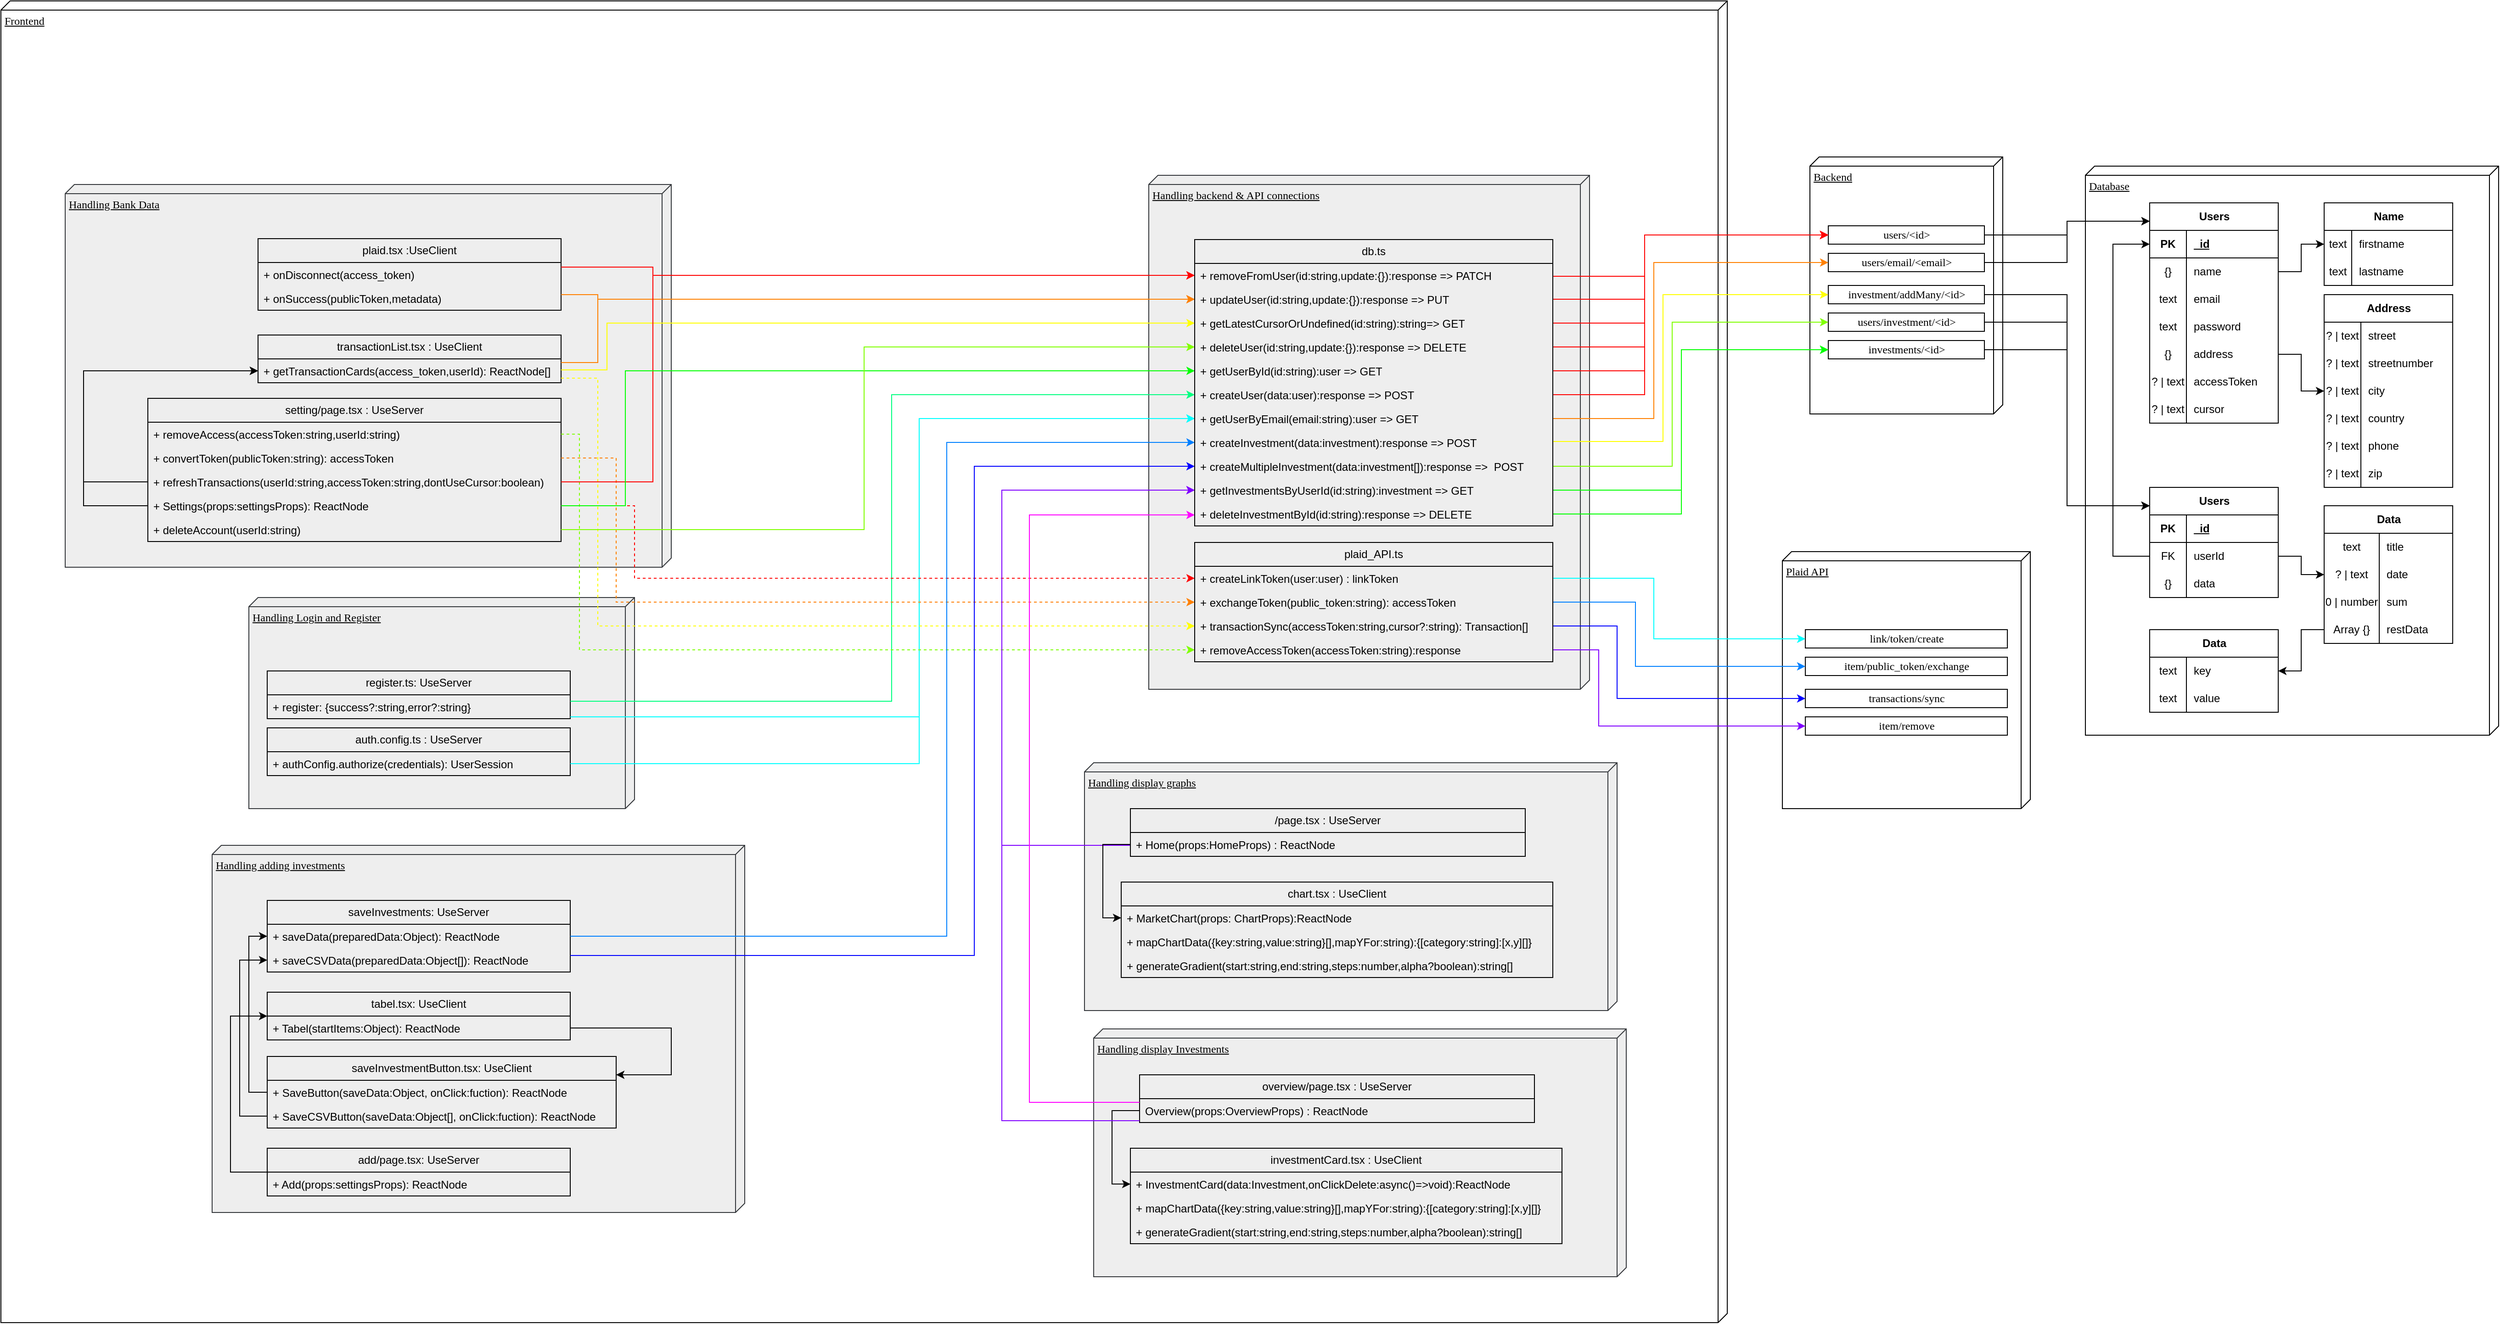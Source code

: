 <mxfile version="24.5.4" type="github">
  <diagram name="Page-1" id="5f0bae14-7c28-e335-631c-24af17079c00">
    <mxGraphModel dx="5248" dy="3046" grid="1" gridSize="10" guides="1" tooltips="1" connect="1" arrows="1" fold="1" page="1" pageScale="1" pageWidth="1100" pageHeight="850" background="none" math="0" shadow="0">
      <root>
        <mxCell id="0" />
        <mxCell id="1" parent="0" />
        <mxCell id="39150e848f15840c-1" value="Frontend" style="verticalAlign=top;align=left;spacingTop=8;spacingLeft=2;spacingRight=12;shape=cube;size=10;direction=south;fontStyle=4;html=1;rounded=0;shadow=0;comic=0;labelBackgroundColor=none;strokeWidth=1;fontFamily=Verdana;fontSize=12;" parent="1" vertex="1">
          <mxGeometry x="-1080" y="-820" width="1880" height="1440" as="geometry" />
        </mxCell>
        <mxCell id="GSQUWN8Hqq5geIpR_W7l-160" value="Handling backend &amp;amp; API connections" style="verticalAlign=top;align=left;spacingTop=8;spacingLeft=2;spacingRight=12;shape=cube;size=10;direction=south;fontStyle=4;html=1;rounded=0;shadow=0;comic=0;labelBackgroundColor=none;strokeWidth=1;fontFamily=Verdana;fontSize=12;fillColor=#eeeeee;strokeColor=#36393d;" vertex="1" parent="1">
          <mxGeometry x="170" y="-630" width="480" height="560" as="geometry" />
        </mxCell>
        <mxCell id="Jsz6gtVpyIw94btjj9Ky-153" value="Handling Login and Register" style="verticalAlign=top;align=left;spacingTop=8;spacingLeft=2;spacingRight=12;shape=cube;size=10;direction=south;fontStyle=4;html=1;rounded=0;shadow=0;comic=0;labelBackgroundColor=none;strokeWidth=1;fontFamily=Verdana;fontSize=12;fillColor=#eeeeee;strokeColor=#36393d;" parent="1" vertex="1">
          <mxGeometry x="-810" y="-170" width="420" height="230" as="geometry" />
        </mxCell>
        <mxCell id="Jsz6gtVpyIw94btjj9Ky-150" value="Handling Bank Data" style="verticalAlign=top;align=left;spacingTop=8;spacingLeft=2;spacingRight=12;shape=cube;size=10;direction=south;fontStyle=4;html=1;rounded=0;shadow=0;comic=0;labelBackgroundColor=none;strokeWidth=1;fontFamily=Verdana;fontSize=12;fillColor=#eeeeee;strokeColor=#36393d;" parent="1" vertex="1">
          <mxGeometry x="-1010" y="-620" width="660" height="417" as="geometry" />
        </mxCell>
        <mxCell id="39150e848f15840c-2" value="Backend" style="verticalAlign=top;align=left;spacingTop=8;spacingLeft=2;spacingRight=12;shape=cube;size=10;direction=south;fontStyle=4;html=1;rounded=0;shadow=0;comic=0;labelBackgroundColor=none;strokeWidth=1;fontFamily=Verdana;fontSize=12" parent="1" vertex="1">
          <mxGeometry x="890" y="-650" width="210" height="280" as="geometry" />
        </mxCell>
        <mxCell id="39150e848f15840c-3" value="Database" style="verticalAlign=top;align=left;spacingTop=8;spacingLeft=2;spacingRight=12;shape=cube;size=10;direction=south;fontStyle=4;html=1;rounded=0;shadow=0;comic=0;labelBackgroundColor=none;strokeWidth=1;fontFamily=Verdana;fontSize=12" parent="1" vertex="1">
          <mxGeometry x="1190" y="-640" width="450" height="620" as="geometry" />
        </mxCell>
        <mxCell id="Jsz6gtVpyIw94btjj9Ky-60" style="edgeStyle=orthogonalEdgeStyle;rounded=0;orthogonalLoop=1;jettySize=auto;html=1;" parent="1" source="Jsz6gtVpyIw94btjj9Ky-3" target="GSQUWN8Hqq5geIpR_W7l-32" edge="1">
          <mxGeometry relative="1" as="geometry">
            <mxPoint x="1210" y="-550" as="targetPoint" />
            <Array as="points">
              <mxPoint x="1170" y="-565" />
              <mxPoint x="1170" y="-580" />
            </Array>
          </mxGeometry>
        </mxCell>
        <mxCell id="Jsz6gtVpyIw94btjj9Ky-3" value="&lt;div&gt;users/&amp;lt;id&amp;gt;&lt;/div&gt;" style="html=1;rounded=0;shadow=0;comic=0;labelBackgroundColor=none;strokeWidth=1;fontFamily=Verdana;fontSize=12;align=center;" parent="1" vertex="1">
          <mxGeometry x="910" y="-575" width="170" height="20" as="geometry" />
        </mxCell>
        <mxCell id="Jsz6gtVpyIw94btjj9Ky-61" style="edgeStyle=orthogonalEdgeStyle;rounded=0;orthogonalLoop=1;jettySize=auto;html=1;" parent="1" source="Jsz6gtVpyIw94btjj9Ky-10" target="GSQUWN8Hqq5geIpR_W7l-32" edge="1">
          <mxGeometry relative="1" as="geometry">
            <mxPoint x="1210" y="-550" as="targetPoint" />
            <Array as="points">
              <mxPoint x="1170" y="-535" />
              <mxPoint x="1170" y="-580" />
            </Array>
          </mxGeometry>
        </mxCell>
        <mxCell id="Jsz6gtVpyIw94btjj9Ky-10" value="&lt;div&gt;users/email/&amp;lt;email&amp;gt;&lt;br&gt;&lt;/div&gt;" style="html=1;rounded=0;shadow=0;comic=0;labelBackgroundColor=none;strokeWidth=1;fontFamily=Verdana;fontSize=12;align=center;" parent="1" vertex="1">
          <mxGeometry x="910" y="-545" width="170" height="20" as="geometry" />
        </mxCell>
        <mxCell id="Jsz6gtVpyIw94btjj9Ky-41" style="edgeStyle=elbowEdgeStyle;rounded=0;orthogonalLoop=1;jettySize=auto;html=1;entryX=0;entryY=0.5;entryDx=0;entryDy=0;strokeColor=#FF0000;fillColor=#f8cecc;" parent="1" source="Jsz6gtVpyIw94btjj9Ky-17" target="Jsz6gtVpyIw94btjj9Ky-3" edge="1">
          <mxGeometry relative="1" as="geometry">
            <Array as="points">
              <mxPoint x="710" y="-540" />
            </Array>
          </mxGeometry>
        </mxCell>
        <mxCell id="Jsz6gtVpyIw94btjj9Ky-42" style="edgeStyle=elbowEdgeStyle;rounded=0;orthogonalLoop=1;jettySize=auto;html=1;entryX=0;entryY=0.5;entryDx=0;entryDy=0;strokeColor=#FF0000;fillColor=#f8cecc;" parent="1" source="Jsz6gtVpyIw94btjj9Ky-18" target="Jsz6gtVpyIw94btjj9Ky-3" edge="1">
          <mxGeometry relative="1" as="geometry">
            <Array as="points">
              <mxPoint x="710" y="-520" />
            </Array>
          </mxGeometry>
        </mxCell>
        <mxCell id="Jsz6gtVpyIw94btjj9Ky-43" style="edgeStyle=elbowEdgeStyle;rounded=0;orthogonalLoop=1;jettySize=auto;html=1;entryX=0;entryY=0.5;entryDx=0;entryDy=0;strokeColor=#FF0000;fillColor=#f8cecc;" parent="1" source="Jsz6gtVpyIw94btjj9Ky-39" target="Jsz6gtVpyIw94btjj9Ky-3" edge="1">
          <mxGeometry relative="1" as="geometry">
            <Array as="points">
              <mxPoint x="710" y="-510" />
            </Array>
          </mxGeometry>
        </mxCell>
        <mxCell id="Jsz6gtVpyIw94btjj9Ky-44" style="edgeStyle=elbowEdgeStyle;rounded=0;orthogonalLoop=1;jettySize=auto;html=1;entryX=0;entryY=0.5;entryDx=0;entryDy=0;strokeColor=#FF0000;fillColor=#f8cecc;" parent="1" source="Jsz6gtVpyIw94btjj9Ky-23" target="Jsz6gtVpyIw94btjj9Ky-3" edge="1">
          <mxGeometry relative="1" as="geometry">
            <Array as="points">
              <mxPoint x="710" y="-490" />
            </Array>
          </mxGeometry>
        </mxCell>
        <mxCell id="Jsz6gtVpyIw94btjj9Ky-45" style="rounded=0;orthogonalLoop=1;jettySize=auto;html=1;entryX=0;entryY=0.5;entryDx=0;entryDy=0;strokeColor=#FF8000;edgeStyle=orthogonalEdgeStyle;" parent="1" source="Jsz6gtVpyIw94btjj9Ky-16" target="Jsz6gtVpyIw94btjj9Ky-10" edge="1">
          <mxGeometry relative="1" as="geometry">
            <Array as="points">
              <mxPoint x="720" y="-365" />
              <mxPoint x="720" y="-535" />
            </Array>
          </mxGeometry>
        </mxCell>
        <mxCell id="Jsz6gtVpyIw94btjj9Ky-47" style="edgeStyle=orthogonalEdgeStyle;rounded=0;orthogonalLoop=1;jettySize=auto;html=1;entryX=0;entryY=0.5;entryDx=0;entryDy=0;fillColor=#f8cecc;strokeColor=#FF0000;" parent="1" source="Jsz6gtVpyIw94btjj9Ky-24" target="Jsz6gtVpyIw94btjj9Ky-3" edge="1">
          <mxGeometry relative="1" as="geometry">
            <mxPoint x="850" y="-590" as="targetPoint" />
            <Array as="points">
              <mxPoint x="710" y="-391" />
              <mxPoint x="710" y="-565" />
            </Array>
          </mxGeometry>
        </mxCell>
        <mxCell id="Jsz6gtVpyIw94btjj9Ky-63" style="edgeStyle=orthogonalEdgeStyle;rounded=0;orthogonalLoop=1;jettySize=auto;html=1;" parent="1" source="Jsz6gtVpyIw94btjj9Ky-48" target="GSQUWN8Hqq5geIpR_W7l-102" edge="1">
          <mxGeometry relative="1" as="geometry">
            <mxPoint x="1260" y="-275" as="targetPoint" />
            <Array as="points">
              <mxPoint x="1170" y="-470" />
              <mxPoint x="1170" y="-270" />
            </Array>
          </mxGeometry>
        </mxCell>
        <mxCell id="Jsz6gtVpyIw94btjj9Ky-48" value="&lt;div&gt;users/investment/&amp;lt;id&amp;gt;&lt;br&gt;&lt;/div&gt;" style="html=1;rounded=0;shadow=0;comic=0;labelBackgroundColor=none;strokeWidth=1;fontFamily=Verdana;fontSize=12;align=center;" parent="1" vertex="1">
          <mxGeometry x="910" y="-480" width="170" height="20" as="geometry" />
        </mxCell>
        <mxCell id="Jsz6gtVpyIw94btjj9Ky-64" style="edgeStyle=orthogonalEdgeStyle;rounded=0;orthogonalLoop=1;jettySize=auto;html=1;" parent="1" source="Jsz6gtVpyIw94btjj9Ky-50" target="GSQUWN8Hqq5geIpR_W7l-102" edge="1">
          <mxGeometry relative="1" as="geometry">
            <mxPoint x="1260" y="-275" as="targetPoint" />
            <Array as="points">
              <mxPoint x="1170" y="-440" />
              <mxPoint x="1170" y="-270" />
            </Array>
          </mxGeometry>
        </mxCell>
        <mxCell id="Jsz6gtVpyIw94btjj9Ky-50" value="&lt;div&gt;investments/&amp;lt;id&amp;gt;&lt;br&gt;&lt;/div&gt;" style="html=1;rounded=0;shadow=0;comic=0;labelBackgroundColor=none;strokeWidth=1;fontFamily=Verdana;fontSize=12;align=center;" parent="1" vertex="1">
          <mxGeometry x="910" y="-450" width="170" height="20" as="geometry" />
        </mxCell>
        <mxCell id="Jsz6gtVpyIw94btjj9Ky-62" style="edgeStyle=orthogonalEdgeStyle;rounded=0;orthogonalLoop=1;jettySize=auto;html=1;" parent="1" source="Jsz6gtVpyIw94btjj9Ky-51" target="GSQUWN8Hqq5geIpR_W7l-102" edge="1">
          <mxGeometry relative="1" as="geometry">
            <mxPoint x="1260" y="-275" as="targetPoint" />
            <Array as="points">
              <mxPoint x="1170" y="-500" />
              <mxPoint x="1170" y="-270" />
            </Array>
          </mxGeometry>
        </mxCell>
        <mxCell id="Jsz6gtVpyIw94btjj9Ky-51" value="&lt;div&gt;&lt;span style=&quot;background-color: initial;&quot;&gt;investment/addMany&lt;/span&gt;&lt;span style=&quot;background-color: initial;&quot;&gt;/&amp;lt;id&amp;gt;&lt;/span&gt;&lt;br&gt;&lt;/div&gt;" style="html=1;rounded=0;shadow=0;comic=0;labelBackgroundColor=none;strokeWidth=1;fontFamily=Verdana;fontSize=12;align=center;" parent="1" vertex="1">
          <mxGeometry x="910" y="-510" width="170" height="20" as="geometry" />
        </mxCell>
        <mxCell id="Jsz6gtVpyIw94btjj9Ky-53" style="edgeStyle=orthogonalEdgeStyle;rounded=0;orthogonalLoop=1;jettySize=auto;html=1;entryX=0;entryY=0.5;entryDx=0;entryDy=0;fillColor=#ffe6cc;strokeColor=#FFFF00;" parent="1" source="Jsz6gtVpyIw94btjj9Ky-25" target="Jsz6gtVpyIw94btjj9Ky-51" edge="1">
          <mxGeometry relative="1" as="geometry">
            <Array as="points">
              <mxPoint x="730" y="-340" />
              <mxPoint x="730" y="-500" />
            </Array>
          </mxGeometry>
        </mxCell>
        <mxCell id="Jsz6gtVpyIw94btjj9Ky-57" style="edgeStyle=orthogonalEdgeStyle;rounded=0;orthogonalLoop=1;jettySize=auto;html=1;entryX=0;entryY=0.5;entryDx=0;entryDy=0;strokeColor=#00FF00;" parent="1" source="Jsz6gtVpyIw94btjj9Ky-35" target="Jsz6gtVpyIw94btjj9Ky-50" edge="1">
          <mxGeometry relative="1" as="geometry">
            <Array as="points">
              <mxPoint x="750" y="-287" />
              <mxPoint x="750" y="-440" />
            </Array>
          </mxGeometry>
        </mxCell>
        <mxCell id="Jsz6gtVpyIw94btjj9Ky-58" style="edgeStyle=orthogonalEdgeStyle;rounded=0;orthogonalLoop=1;jettySize=auto;html=1;entryX=0;entryY=0.5;entryDx=0;entryDy=0;strokeColor=#00FF00;" parent="1" source="Jsz6gtVpyIw94btjj9Ky-36" target="Jsz6gtVpyIw94btjj9Ky-50" edge="1">
          <mxGeometry relative="1" as="geometry">
            <Array as="points">
              <mxPoint x="750" y="-261" />
              <mxPoint x="750" y="-440" />
            </Array>
          </mxGeometry>
        </mxCell>
        <mxCell id="Jsz6gtVpyIw94btjj9Ky-59" style="edgeStyle=orthogonalEdgeStyle;rounded=0;orthogonalLoop=1;jettySize=auto;html=1;entryX=0;entryY=0.5;entryDx=0;entryDy=0;strokeColor=#FF0000;fillColor=#f8cecc;" parent="1" source="Jsz6gtVpyIw94btjj9Ky-37" target="Jsz6gtVpyIw94btjj9Ky-3" edge="1">
          <mxGeometry relative="1" as="geometry">
            <Array as="points">
              <mxPoint x="710" y="-469" />
              <mxPoint x="710" y="-565" />
            </Array>
          </mxGeometry>
        </mxCell>
        <mxCell id="Jsz6gtVpyIw94btjj9Ky-77" value="auth.config.ts : UseServer" style="swimlane;fontStyle=0;childLayout=stackLayout;horizontal=1;startSize=26;fillColor=none;horizontalStack=0;resizeParent=1;resizeParentMax=0;resizeLast=0;collapsible=1;marginBottom=0;whiteSpace=wrap;html=1;" parent="1" vertex="1">
          <mxGeometry x="-790" y="-28" width="330" height="52" as="geometry" />
        </mxCell>
        <mxCell id="Jsz6gtVpyIw94btjj9Ky-78" value="+ authConfig.authorize(credentials): UserSession" style="text;strokeColor=none;fillColor=none;align=left;verticalAlign=top;spacingLeft=4;spacingRight=4;overflow=hidden;rotatable=0;points=[[0,0.5],[1,0.5]];portConstraint=eastwest;whiteSpace=wrap;html=1;" parent="Jsz6gtVpyIw94btjj9Ky-77" vertex="1">
          <mxGeometry y="26" width="330" height="26" as="geometry" />
        </mxCell>
        <mxCell id="Jsz6gtVpyIw94btjj9Ky-90" value="register.ts: UseServer" style="swimlane;fontStyle=0;childLayout=stackLayout;horizontal=1;startSize=26;fillColor=none;horizontalStack=0;resizeParent=1;resizeParentMax=0;resizeLast=0;collapsible=1;marginBottom=0;whiteSpace=wrap;html=1;" parent="1" vertex="1">
          <mxGeometry x="-790" y="-90" width="330" height="52" as="geometry" />
        </mxCell>
        <mxCell id="Jsz6gtVpyIw94btjj9Ky-91" value="+ register: {success?:string,error?:string}" style="text;strokeColor=none;fillColor=none;align=left;verticalAlign=top;spacingLeft=4;spacingRight=4;overflow=hidden;rotatable=0;points=[[0,0.5],[1,0.5]];portConstraint=eastwest;whiteSpace=wrap;html=1;" parent="Jsz6gtVpyIw94btjj9Ky-90" vertex="1">
          <mxGeometry y="26" width="330" height="26" as="geometry" />
        </mxCell>
        <mxCell id="Jsz6gtVpyIw94btjj9Ky-92" style="edgeStyle=orthogonalEdgeStyle;rounded=0;orthogonalLoop=1;jettySize=auto;html=1;entryX=0;entryY=0.5;entryDx=0;entryDy=0;fillColor=#d80073;strokeColor=#00FFFF;" parent="1" source="Jsz6gtVpyIw94btjj9Ky-91" target="Jsz6gtVpyIw94btjj9Ky-16" edge="1">
          <mxGeometry relative="1" as="geometry">
            <Array as="points">
              <mxPoint x="-80" y="-40" />
              <mxPoint x="-80" y="-365" />
            </Array>
          </mxGeometry>
        </mxCell>
        <mxCell id="Jsz6gtVpyIw94btjj9Ky-94" style="edgeStyle=orthogonalEdgeStyle;rounded=0;orthogonalLoop=1;jettySize=auto;html=1;entryX=0;entryY=0.5;entryDx=0;entryDy=0;fillColor=#d80073;strokeColor=#00FFFF;" parent="1" source="Jsz6gtVpyIw94btjj9Ky-78" target="Jsz6gtVpyIw94btjj9Ky-16" edge="1">
          <mxGeometry relative="1" as="geometry">
            <Array as="points">
              <mxPoint x="-80" y="11" />
              <mxPoint x="-80" y="-365" />
            </Array>
          </mxGeometry>
        </mxCell>
        <mxCell id="Jsz6gtVpyIw94btjj9Ky-95" style="edgeStyle=orthogonalEdgeStyle;rounded=0;orthogonalLoop=1;jettySize=auto;html=1;entryX=0;entryY=0.5;entryDx=0;entryDy=0;fillColor=#1ba1e2;strokeColor=#00FF80;" parent="1" source="Jsz6gtVpyIw94btjj9Ky-91" target="Jsz6gtVpyIw94btjj9Ky-24" edge="1">
          <mxGeometry relative="1" as="geometry">
            <Array as="points">
              <mxPoint x="-110" y="-57" />
              <mxPoint x="-110" y="-391" />
            </Array>
          </mxGeometry>
        </mxCell>
        <mxCell id="Jsz6gtVpyIw94btjj9Ky-96" value="plaid.tsx :UseClient" style="swimlane;fontStyle=0;childLayout=stackLayout;horizontal=1;startSize=26;fillColor=none;horizontalStack=0;resizeParent=1;resizeParentMax=0;resizeLast=0;collapsible=1;marginBottom=0;whiteSpace=wrap;html=1;" parent="1" vertex="1">
          <mxGeometry x="-800" y="-561" width="330" height="78" as="geometry" />
        </mxCell>
        <mxCell id="Jsz6gtVpyIw94btjj9Ky-97" value="+ onDisconnect(access_token)" style="text;strokeColor=none;fillColor=none;align=left;verticalAlign=top;spacingLeft=4;spacingRight=4;overflow=hidden;rotatable=0;points=[[0,0.5],[1,0.5]];portConstraint=eastwest;whiteSpace=wrap;html=1;" parent="Jsz6gtVpyIw94btjj9Ky-96" vertex="1">
          <mxGeometry y="26" width="330" height="26" as="geometry" />
        </mxCell>
        <mxCell id="Jsz6gtVpyIw94btjj9Ky-107" value="+ onSuccess(publicToken,metadata)" style="text;strokeColor=none;fillColor=none;align=left;verticalAlign=top;spacingLeft=4;spacingRight=4;overflow=hidden;rotatable=0;points=[[0,0.5],[1,0.5]];portConstraint=eastwest;whiteSpace=wrap;html=1;" parent="Jsz6gtVpyIw94btjj9Ky-96" vertex="1">
          <mxGeometry y="52" width="330" height="26" as="geometry" />
        </mxCell>
        <mxCell id="Jsz6gtVpyIw94btjj9Ky-98" value="transactionList.tsx : UseClient" style="swimlane;fontStyle=0;childLayout=stackLayout;horizontal=1;startSize=26;fillColor=none;horizontalStack=0;resizeParent=1;resizeParentMax=0;resizeLast=0;collapsible=1;marginBottom=0;whiteSpace=wrap;html=1;" parent="1" vertex="1">
          <mxGeometry x="-800" y="-456" width="330" height="52" as="geometry" />
        </mxCell>
        <mxCell id="Jsz6gtVpyIw94btjj9Ky-99" value="+ getTransactionCards(access_token,userId): ReactNode[]" style="text;strokeColor=none;fillColor=none;align=left;verticalAlign=top;spacingLeft=4;spacingRight=4;overflow=hidden;rotatable=0;points=[[0,0.5],[1,0.5]];portConstraint=eastwest;whiteSpace=wrap;html=1;" parent="Jsz6gtVpyIw94btjj9Ky-98" vertex="1">
          <mxGeometry y="26" width="330" height="26" as="geometry" />
        </mxCell>
        <mxCell id="Jsz6gtVpyIw94btjj9Ky-102" style="edgeStyle=orthogonalEdgeStyle;rounded=0;orthogonalLoop=1;jettySize=auto;html=1;entryX=0;entryY=0.5;entryDx=0;entryDy=0;fillColor=#f8cecc;strokeColor=#FF8000;" parent="1" source="Jsz6gtVpyIw94btjj9Ky-99" target="Jsz6gtVpyIw94btjj9Ky-17" edge="1">
          <mxGeometry relative="1" as="geometry">
            <Array as="points">
              <mxPoint x="-430" y="-426" />
              <mxPoint x="-430" y="-495" />
            </Array>
          </mxGeometry>
        </mxCell>
        <mxCell id="Jsz6gtVpyIw94btjj9Ky-104" style="edgeStyle=orthogonalEdgeStyle;rounded=0;orthogonalLoop=1;jettySize=auto;html=1;entryX=0;entryY=0.5;entryDx=0;entryDy=0;fillColor=#dae8fc;strokeColor=#FFFF00;" parent="1" source="Jsz6gtVpyIw94btjj9Ky-99" target="Jsz6gtVpyIw94btjj9Ky-37" edge="1">
          <mxGeometry relative="1" as="geometry">
            <Array as="points">
              <mxPoint x="-420" y="-418" />
              <mxPoint x="-420" y="-469" />
            </Array>
          </mxGeometry>
        </mxCell>
        <mxCell id="Jsz6gtVpyIw94btjj9Ky-109" style="edgeStyle=orthogonalEdgeStyle;rounded=0;orthogonalLoop=1;jettySize=auto;html=1;entryX=0;entryY=0.5;entryDx=0;entryDy=0;fillColor=#d5e8d4;strokeColor=#FF0000;" parent="1" source="Jsz6gtVpyIw94btjj9Ky-97" target="Jsz6gtVpyIw94btjj9Ky-18" edge="1">
          <mxGeometry relative="1" as="geometry">
            <Array as="points">
              <mxPoint x="-370" y="-530" />
              <mxPoint x="-370" y="-521" />
            </Array>
          </mxGeometry>
        </mxCell>
        <mxCell id="Jsz6gtVpyIw94btjj9Ky-111" style="edgeStyle=orthogonalEdgeStyle;rounded=0;orthogonalLoop=1;jettySize=auto;html=1;entryX=0;entryY=0.5;entryDx=0;entryDy=0;fillColor=#f8cecc;strokeColor=#FF8000;" parent="1" source="Jsz6gtVpyIw94btjj9Ky-107" target="Jsz6gtVpyIw94btjj9Ky-17" edge="1">
          <mxGeometry relative="1" as="geometry">
            <Array as="points">
              <mxPoint x="-430" y="-500" />
              <mxPoint x="-430" y="-495" />
            </Array>
          </mxGeometry>
        </mxCell>
        <mxCell id="Jsz6gtVpyIw94btjj9Ky-124" style="edgeStyle=orthogonalEdgeStyle;rounded=0;orthogonalLoop=1;jettySize=auto;html=1;entryX=0;entryY=0.5;entryDx=0;entryDy=0;dashed=1;fillColor=#dae8fc;strokeColor=#FFFF00;" parent="1" source="Jsz6gtVpyIw94btjj9Ky-99" target="Jsz6gtVpyIw94btjj9Ky-115" edge="1">
          <mxGeometry relative="1" as="geometry">
            <Array as="points">
              <mxPoint x="-430" y="-409" />
              <mxPoint x="-430" y="-139" />
            </Array>
          </mxGeometry>
        </mxCell>
        <mxCell id="Jsz6gtVpyIw94btjj9Ky-125" value="setting/page.tsx : UseServer" style="swimlane;fontStyle=0;childLayout=stackLayout;horizontal=1;startSize=26;fillColor=none;horizontalStack=0;resizeParent=1;resizeParentMax=0;resizeLast=0;collapsible=1;marginBottom=0;whiteSpace=wrap;html=1;" parent="1" vertex="1">
          <mxGeometry x="-920" y="-387" width="450" height="156" as="geometry" />
        </mxCell>
        <mxCell id="Jsz6gtVpyIw94btjj9Ky-127" value="+ removeAccess(accessToken:string,userId:string)&lt;div&gt;&lt;br&gt;&lt;/div&gt;" style="text;strokeColor=none;fillColor=none;align=left;verticalAlign=top;spacingLeft=4;spacingRight=4;overflow=hidden;rotatable=0;points=[[0,0.5],[1,0.5]];portConstraint=eastwest;whiteSpace=wrap;html=1;" parent="Jsz6gtVpyIw94btjj9Ky-125" vertex="1">
          <mxGeometry y="26" width="450" height="26" as="geometry" />
        </mxCell>
        <mxCell id="Jsz6gtVpyIw94btjj9Ky-130" value="+ convertToken(publicToken:string): accessToken" style="text;strokeColor=none;fillColor=none;align=left;verticalAlign=top;spacingLeft=4;spacingRight=4;overflow=hidden;rotatable=0;points=[[0,0.5],[1,0.5]];portConstraint=eastwest;whiteSpace=wrap;html=1;" parent="Jsz6gtVpyIw94btjj9Ky-125" vertex="1">
          <mxGeometry y="52" width="450" height="26" as="geometry" />
        </mxCell>
        <mxCell id="Jsz6gtVpyIw94btjj9Ky-126" value="+ refreshTransactions(userId:string,accessToken:string,dontUseCursor:boolean)&lt;div&gt;&lt;br&gt;&lt;/div&gt;" style="text;strokeColor=none;fillColor=none;align=left;verticalAlign=top;spacingLeft=4;spacingRight=4;overflow=hidden;rotatable=0;points=[[0,0.5],[1,0.5]];portConstraint=eastwest;whiteSpace=wrap;html=1;" parent="Jsz6gtVpyIw94btjj9Ky-125" vertex="1">
          <mxGeometry y="78" width="450" height="26" as="geometry" />
        </mxCell>
        <mxCell id="Jsz6gtVpyIw94btjj9Ky-136" value="+ Settings(props:settingsProps): ReactNode" style="text;strokeColor=none;fillColor=none;align=left;verticalAlign=top;spacingLeft=4;spacingRight=4;overflow=hidden;rotatable=0;points=[[0,0.5],[1,0.5]];portConstraint=eastwest;whiteSpace=wrap;html=1;" parent="Jsz6gtVpyIw94btjj9Ky-125" vertex="1">
          <mxGeometry y="104" width="450" height="26" as="geometry" />
        </mxCell>
        <mxCell id="Jsz6gtVpyIw94btjj9Ky-151" value="+ deleteAccount(userId:string)&lt;div&gt;&lt;br&gt;&lt;/div&gt;" style="text;strokeColor=none;fillColor=none;align=left;verticalAlign=top;spacingLeft=4;spacingRight=4;overflow=hidden;rotatable=0;points=[[0,0.5],[1,0.5]];portConstraint=eastwest;whiteSpace=wrap;html=1;" parent="Jsz6gtVpyIw94btjj9Ky-125" vertex="1">
          <mxGeometry y="130" width="450" height="26" as="geometry" />
        </mxCell>
        <mxCell id="Jsz6gtVpyIw94btjj9Ky-131" style="edgeStyle=orthogonalEdgeStyle;rounded=0;orthogonalLoop=1;jettySize=auto;html=1;entryX=0;entryY=0.5;entryDx=0;entryDy=0;dashed=1;fillColor=#ffe6cc;strokeColor=#80FF00;" parent="1" source="Jsz6gtVpyIw94btjj9Ky-127" target="Jsz6gtVpyIw94btjj9Ky-116" edge="1">
          <mxGeometry relative="1" as="geometry">
            <Array as="points">
              <mxPoint x="-450" y="-348" />
              <mxPoint x="-450" y="-113" />
            </Array>
          </mxGeometry>
        </mxCell>
        <mxCell id="Jsz6gtVpyIw94btjj9Ky-132" style="edgeStyle=orthogonalEdgeStyle;rounded=0;orthogonalLoop=1;jettySize=auto;html=1;entryX=0;entryY=0.5;entryDx=0;entryDy=0;dashed=1;fillColor=#f8cecc;strokeColor=#FF8000;" parent="1" source="Jsz6gtVpyIw94btjj9Ky-130" target="Jsz6gtVpyIw94btjj9Ky-114" edge="1">
          <mxGeometry relative="1" as="geometry">
            <Array as="points">
              <mxPoint x="-410" y="-322" />
              <mxPoint x="-410" y="-165" />
            </Array>
          </mxGeometry>
        </mxCell>
        <mxCell id="Jsz6gtVpyIw94btjj9Ky-134" style="edgeStyle=orthogonalEdgeStyle;rounded=0;orthogonalLoop=1;jettySize=auto;html=1;entryX=0;entryY=0.5;entryDx=0;entryDy=0;" parent="1" source="Jsz6gtVpyIw94btjj9Ky-126" target="Jsz6gtVpyIw94btjj9Ky-99" edge="1">
          <mxGeometry relative="1" as="geometry">
            <Array as="points">
              <mxPoint x="-990" y="-296" />
              <mxPoint x="-990" y="-417" />
            </Array>
          </mxGeometry>
        </mxCell>
        <mxCell id="Jsz6gtVpyIw94btjj9Ky-135" style="edgeStyle=orthogonalEdgeStyle;rounded=0;orthogonalLoop=1;jettySize=auto;html=1;entryX=0;entryY=0.5;entryDx=0;entryDy=0;fillColor=#d5e8d4;strokeColor=#FF0000;" parent="1" source="Jsz6gtVpyIw94btjj9Ky-126" target="Jsz6gtVpyIw94btjj9Ky-18" edge="1">
          <mxGeometry relative="1" as="geometry">
            <Array as="points">
              <mxPoint x="-370" y="-296" />
              <mxPoint x="-370" y="-521" />
            </Array>
          </mxGeometry>
        </mxCell>
        <mxCell id="Jsz6gtVpyIw94btjj9Ky-137" style="edgeStyle=orthogonalEdgeStyle;rounded=0;orthogonalLoop=1;jettySize=auto;html=1;entryX=0;entryY=0.5;entryDx=0;entryDy=0;" parent="1" source="Jsz6gtVpyIw94btjj9Ky-136" target="Jsz6gtVpyIw94btjj9Ky-99" edge="1">
          <mxGeometry relative="1" as="geometry">
            <Array as="points">
              <mxPoint x="-990" y="-270" />
              <mxPoint x="-990" y="-417" />
            </Array>
          </mxGeometry>
        </mxCell>
        <mxCell id="Jsz6gtVpyIw94btjj9Ky-138" style="edgeStyle=orthogonalEdgeStyle;rounded=0;orthogonalLoop=1;jettySize=auto;html=1;entryX=0;entryY=0.5;entryDx=0;entryDy=0;fillColor=#d5e8d4;strokeColor=#FF0000;dashed=1;" parent="1" source="Jsz6gtVpyIw94btjj9Ky-136" target="Jsz6gtVpyIw94btjj9Ky-113" edge="1">
          <mxGeometry relative="1" as="geometry">
            <Array as="points">
              <mxPoint x="-390" y="-270" />
              <mxPoint x="-390" y="-191" />
            </Array>
          </mxGeometry>
        </mxCell>
        <mxCell id="Jsz6gtVpyIw94btjj9Ky-139" style="edgeStyle=orthogonalEdgeStyle;rounded=0;orthogonalLoop=1;jettySize=auto;html=1;entryX=0;entryY=0.5;entryDx=0;entryDy=0;fillColor=#6a00ff;strokeColor=#00FF00;" parent="1" source="Jsz6gtVpyIw94btjj9Ky-136" target="Jsz6gtVpyIw94btjj9Ky-23" edge="1">
          <mxGeometry relative="1" as="geometry">
            <Array as="points">
              <mxPoint x="-400" y="-270" />
              <mxPoint x="-400" y="-417" />
            </Array>
          </mxGeometry>
        </mxCell>
        <mxCell id="Jsz6gtVpyIw94btjj9Ky-140" value="Plaid API" style="verticalAlign=top;align=left;spacingTop=8;spacingLeft=2;spacingRight=12;shape=cube;size=10;direction=south;fontStyle=4;html=1;rounded=0;shadow=0;comic=0;labelBackgroundColor=none;strokeWidth=1;fontFamily=Verdana;fontSize=12" parent="1" vertex="1">
          <mxGeometry x="860" y="-220" width="270" height="280" as="geometry" />
        </mxCell>
        <mxCell id="Jsz6gtVpyIw94btjj9Ky-141" value="&lt;div&gt;link/token/create&lt;/div&gt;" style="html=1;rounded=0;shadow=0;comic=0;labelBackgroundColor=none;strokeWidth=1;fontFamily=Verdana;fontSize=12;align=center;" parent="1" vertex="1">
          <mxGeometry x="885" y="-135" width="220" height="20" as="geometry" />
        </mxCell>
        <mxCell id="Jsz6gtVpyIw94btjj9Ky-142" value="&lt;div&gt;item/public_token/exchange&lt;br&gt;&lt;/div&gt;" style="html=1;rounded=0;shadow=0;comic=0;labelBackgroundColor=none;strokeWidth=1;fontFamily=Verdana;fontSize=12;align=center;" parent="1" vertex="1">
          <mxGeometry x="885" y="-105" width="220" height="20" as="geometry" />
        </mxCell>
        <mxCell id="Jsz6gtVpyIw94btjj9Ky-143" value="&lt;div&gt;item/remove&lt;br&gt;&lt;/div&gt;" style="html=1;rounded=0;shadow=0;comic=0;labelBackgroundColor=none;strokeWidth=1;fontFamily=Verdana;fontSize=12;align=center;" parent="1" vertex="1">
          <mxGeometry x="885" y="-40" width="220" height="20" as="geometry" />
        </mxCell>
        <mxCell id="Jsz6gtVpyIw94btjj9Ky-145" value="transactions/sync" style="html=1;rounded=0;shadow=0;comic=0;labelBackgroundColor=none;strokeWidth=1;fontFamily=Verdana;fontSize=12;align=center;" parent="1" vertex="1">
          <mxGeometry x="885" y="-70" width="220" height="20" as="geometry" />
        </mxCell>
        <mxCell id="Jsz6gtVpyIw94btjj9Ky-146" style="edgeStyle=orthogonalEdgeStyle;rounded=0;orthogonalLoop=1;jettySize=auto;html=1;entryX=0;entryY=0.5;entryDx=0;entryDy=0;strokeColor=#8000FF;" parent="1" source="Jsz6gtVpyIw94btjj9Ky-116" target="Jsz6gtVpyIw94btjj9Ky-143" edge="1">
          <mxGeometry relative="1" as="geometry">
            <Array as="points">
              <mxPoint x="660" y="-113" />
              <mxPoint x="660" y="-30" />
            </Array>
          </mxGeometry>
        </mxCell>
        <mxCell id="Jsz6gtVpyIw94btjj9Ky-147" style="edgeStyle=orthogonalEdgeStyle;rounded=0;orthogonalLoop=1;jettySize=auto;html=1;entryX=0;entryY=0.5;entryDx=0;entryDy=0;strokeColor=#0000FF;" parent="1" source="Jsz6gtVpyIw94btjj9Ky-115" target="Jsz6gtVpyIw94btjj9Ky-145" edge="1">
          <mxGeometry relative="1" as="geometry">
            <Array as="points">
              <mxPoint x="680" y="-139" />
              <mxPoint x="680" y="-60" />
            </Array>
          </mxGeometry>
        </mxCell>
        <mxCell id="Jsz6gtVpyIw94btjj9Ky-148" style="edgeStyle=orthogonalEdgeStyle;rounded=0;orthogonalLoop=1;jettySize=auto;html=1;entryX=0;entryY=0.5;entryDx=0;entryDy=0;strokeColor=#0080FF;" parent="1" source="Jsz6gtVpyIw94btjj9Ky-114" target="Jsz6gtVpyIw94btjj9Ky-142" edge="1">
          <mxGeometry relative="1" as="geometry">
            <Array as="points">
              <mxPoint x="700" y="-165" />
              <mxPoint x="700" y="-95" />
            </Array>
          </mxGeometry>
        </mxCell>
        <mxCell id="Jsz6gtVpyIw94btjj9Ky-149" style="edgeStyle=orthogonalEdgeStyle;rounded=0;orthogonalLoop=1;jettySize=auto;html=1;entryX=0;entryY=0.5;entryDx=0;entryDy=0;strokeColor=#00FFFF;" parent="1" source="Jsz6gtVpyIw94btjj9Ky-113" target="Jsz6gtVpyIw94btjj9Ky-141" edge="1">
          <mxGeometry relative="1" as="geometry">
            <Array as="points">
              <mxPoint x="720" y="-191" />
              <mxPoint x="720" y="-125" />
            </Array>
          </mxGeometry>
        </mxCell>
        <mxCell id="Jsz6gtVpyIw94btjj9Ky-152" style="edgeStyle=orthogonalEdgeStyle;rounded=0;orthogonalLoop=1;jettySize=auto;html=1;entryX=0;entryY=0.5;entryDx=0;entryDy=0;fillColor=#fa6800;strokeColor=#80FF00;" parent="1" source="Jsz6gtVpyIw94btjj9Ky-151" target="Jsz6gtVpyIw94btjj9Ky-39" edge="1">
          <mxGeometry relative="1" as="geometry">
            <Array as="points">
              <mxPoint x="-140" y="-244" />
              <mxPoint x="-140" y="-443" />
            </Array>
          </mxGeometry>
        </mxCell>
        <mxCell id="Jsz6gtVpyIw94btjj9Ky-154" value="Handling display graphs" style="verticalAlign=top;align=left;spacingTop=8;spacingLeft=2;spacingRight=12;shape=cube;size=10;direction=south;fontStyle=4;html=1;rounded=0;shadow=0;comic=0;labelBackgroundColor=none;strokeWidth=1;fontFamily=Verdana;fontSize=12;fillColor=#eeeeee;strokeColor=#36393d;" parent="1" vertex="1">
          <mxGeometry x="100" y="10" width="580" height="270" as="geometry" />
        </mxCell>
        <mxCell id="Jsz6gtVpyIw94btjj9Ky-168" style="edgeStyle=orthogonalEdgeStyle;rounded=0;orthogonalLoop=1;jettySize=auto;html=1;entryX=0;entryY=0.5;entryDx=0;entryDy=0;strokeColor=#8000FF;" parent="1" source="Jsz6gtVpyIw94btjj9Ky-155" target="Jsz6gtVpyIw94btjj9Ky-35" edge="1">
          <mxGeometry relative="1" as="geometry">
            <Array as="points">
              <mxPoint x="10" y="100" />
              <mxPoint x="10" y="-287" />
            </Array>
          </mxGeometry>
        </mxCell>
        <mxCell id="Jsz6gtVpyIw94btjj9Ky-155" value="/page.tsx : UseServer" style="swimlane;fontStyle=0;childLayout=stackLayout;horizontal=1;startSize=26;fillColor=none;horizontalStack=0;resizeParent=1;resizeParentMax=0;resizeLast=0;collapsible=1;marginBottom=0;whiteSpace=wrap;html=1;" parent="1" vertex="1">
          <mxGeometry x="150" y="60" width="430" height="52" as="geometry" />
        </mxCell>
        <mxCell id="Jsz6gtVpyIw94btjj9Ky-156" value="+ Home(props:HomeProps) : ReactNode" style="text;strokeColor=none;fillColor=none;align=left;verticalAlign=top;spacingLeft=4;spacingRight=4;overflow=hidden;rotatable=0;points=[[0,0.5],[1,0.5]];portConstraint=eastwest;whiteSpace=wrap;html=1;" parent="Jsz6gtVpyIw94btjj9Ky-155" vertex="1">
          <mxGeometry y="26" width="430" height="26" as="geometry" />
        </mxCell>
        <mxCell id="Jsz6gtVpyIw94btjj9Ky-161" value="chart.tsx : UseClient" style="swimlane;fontStyle=0;childLayout=stackLayout;horizontal=1;startSize=26;fillColor=none;horizontalStack=0;resizeParent=1;resizeParentMax=0;resizeLast=0;collapsible=1;marginBottom=0;whiteSpace=wrap;html=1;" parent="1" vertex="1">
          <mxGeometry x="140" y="140" width="470" height="104" as="geometry" />
        </mxCell>
        <mxCell id="Jsz6gtVpyIw94btjj9Ky-164" value="&lt;div&gt;+ MarketChart(props: ChartProps):ReactNode&lt;/div&gt;" style="text;strokeColor=none;fillColor=none;align=left;verticalAlign=top;spacingLeft=4;spacingRight=4;overflow=hidden;rotatable=0;points=[[0,0.5],[1,0.5]];portConstraint=eastwest;whiteSpace=wrap;html=1;" parent="Jsz6gtVpyIw94btjj9Ky-161" vertex="1">
          <mxGeometry y="26" width="470" height="26" as="geometry" />
        </mxCell>
        <mxCell id="GSQUWN8Hqq5geIpR_W7l-1" value="&lt;div&gt;+ mapChartData({key:string,value:string}[],mapYFor:string):{[category:string]:[x,y][]}&lt;/div&gt;" style="text;strokeColor=none;fillColor=none;align=left;verticalAlign=top;spacingLeft=4;spacingRight=4;overflow=hidden;rotatable=0;points=[[0,0.5],[1,0.5]];portConstraint=eastwest;whiteSpace=wrap;html=1;" vertex="1" parent="Jsz6gtVpyIw94btjj9Ky-161">
          <mxGeometry y="52" width="470" height="26" as="geometry" />
        </mxCell>
        <mxCell id="Jsz6gtVpyIw94btjj9Ky-166" value="&lt;div&gt;+ generateGradient(start:string,end:string,steps:number,alpha?boolean):string[]&lt;/div&gt;" style="text;strokeColor=none;fillColor=none;align=left;verticalAlign=top;spacingLeft=4;spacingRight=4;overflow=hidden;rotatable=0;points=[[0,0.5],[1,0.5]];portConstraint=eastwest;whiteSpace=wrap;html=1;" parent="Jsz6gtVpyIw94btjj9Ky-161" vertex="1">
          <mxGeometry y="78" width="470" height="26" as="geometry" />
        </mxCell>
        <mxCell id="Jsz6gtVpyIw94btjj9Ky-171" style="edgeStyle=orthogonalEdgeStyle;rounded=0;orthogonalLoop=1;jettySize=auto;html=1;entryX=0;entryY=0.5;entryDx=0;entryDy=0;" parent="1" source="Jsz6gtVpyIw94btjj9Ky-156" target="Jsz6gtVpyIw94btjj9Ky-164" edge="1">
          <mxGeometry relative="1" as="geometry">
            <Array as="points">
              <mxPoint x="120" y="99" />
              <mxPoint x="120" y="179" />
            </Array>
          </mxGeometry>
        </mxCell>
        <mxCell id="Jsz6gtVpyIw94btjj9Ky-172" value="Handling adding investments" style="verticalAlign=top;align=left;spacingTop=8;spacingLeft=2;spacingRight=12;shape=cube;size=10;direction=south;fontStyle=4;html=1;rounded=0;shadow=0;comic=0;labelBackgroundColor=none;strokeWidth=1;fontFamily=Verdana;fontSize=12;fillColor=#eeeeee;strokeColor=#36393d;" parent="1" vertex="1">
          <mxGeometry x="-850" y="100" width="580" height="400" as="geometry" />
        </mxCell>
        <mxCell id="GSQUWN8Hqq5geIpR_W7l-161" style="edgeStyle=orthogonalEdgeStyle;rounded=0;orthogonalLoop=1;jettySize=auto;html=1;" edge="1" parent="1" source="Jsz6gtVpyIw94btjj9Ky-173" target="Jsz6gtVpyIw94btjj9Ky-176">
          <mxGeometry relative="1" as="geometry">
            <Array as="points">
              <mxPoint x="-830" y="456" />
              <mxPoint x="-830" y="286" />
            </Array>
          </mxGeometry>
        </mxCell>
        <mxCell id="Jsz6gtVpyIw94btjj9Ky-173" value="add/page.tsx: UseServer" style="swimlane;fontStyle=0;childLayout=stackLayout;horizontal=1;startSize=26;fillColor=none;horizontalStack=0;resizeParent=1;resizeParentMax=0;resizeLast=0;collapsible=1;marginBottom=0;whiteSpace=wrap;html=1;" parent="1" vertex="1">
          <mxGeometry x="-790" y="430" width="330" height="52" as="geometry" />
        </mxCell>
        <mxCell id="Jsz6gtVpyIw94btjj9Ky-174" value="+ Add(props:settingsProps): ReactNode" style="text;strokeColor=none;fillColor=none;align=left;verticalAlign=top;spacingLeft=4;spacingRight=4;overflow=hidden;rotatable=0;points=[[0,0.5],[1,0.5]];portConstraint=eastwest;whiteSpace=wrap;html=1;" parent="Jsz6gtVpyIw94btjj9Ky-173" vertex="1">
          <mxGeometry y="26" width="330" height="26" as="geometry" />
        </mxCell>
        <mxCell id="Jsz6gtVpyIw94btjj9Ky-176" value="tabel.tsx: UseClient" style="swimlane;fontStyle=0;childLayout=stackLayout;horizontal=1;startSize=26;fillColor=none;horizontalStack=0;resizeParent=1;resizeParentMax=0;resizeLast=0;collapsible=1;marginBottom=0;whiteSpace=wrap;html=1;" parent="1" vertex="1">
          <mxGeometry x="-790" y="260" width="330" height="52" as="geometry" />
        </mxCell>
        <mxCell id="Jsz6gtVpyIw94btjj9Ky-177" value="+ Tabel(startItems:Object): ReactNode" style="text;strokeColor=none;fillColor=none;align=left;verticalAlign=top;spacingLeft=4;spacingRight=4;overflow=hidden;rotatable=0;points=[[0,0.5],[1,0.5]];portConstraint=eastwest;whiteSpace=wrap;html=1;" parent="Jsz6gtVpyIw94btjj9Ky-176" vertex="1">
          <mxGeometry y="26" width="330" height="26" as="geometry" />
        </mxCell>
        <mxCell id="GSQUWN8Hqq5geIpR_W7l-163" style="edgeStyle=orthogonalEdgeStyle;rounded=0;orthogonalLoop=1;jettySize=auto;html=1;entryX=0;entryY=0.5;entryDx=0;entryDy=0;" edge="1" parent="1" source="Jsz6gtVpyIw94btjj9Ky-180" target="Jsz6gtVpyIw94btjj9Ky-183">
          <mxGeometry relative="1" as="geometry">
            <Array as="points">
              <mxPoint x="-810" y="369" />
              <mxPoint x="-810" y="199" />
            </Array>
          </mxGeometry>
        </mxCell>
        <mxCell id="Jsz6gtVpyIw94btjj9Ky-180" value="saveInvestmentButton.tsx: UseClient" style="swimlane;fontStyle=0;childLayout=stackLayout;horizontal=1;startSize=26;fillColor=none;horizontalStack=0;resizeParent=1;resizeParentMax=0;resizeLast=0;collapsible=1;marginBottom=0;whiteSpace=wrap;html=1;" parent="1" vertex="1">
          <mxGeometry x="-790" y="330" width="380" height="78" as="geometry" />
        </mxCell>
        <mxCell id="Jsz6gtVpyIw94btjj9Ky-181" value="+ SaveButton(saveData:Object, onClick:fuction): ReactNode" style="text;strokeColor=none;fillColor=none;align=left;verticalAlign=top;spacingLeft=4;spacingRight=4;overflow=hidden;rotatable=0;points=[[0,0.5],[1,0.5]];portConstraint=eastwest;whiteSpace=wrap;html=1;" parent="Jsz6gtVpyIw94btjj9Ky-180" vertex="1">
          <mxGeometry y="26" width="380" height="26" as="geometry" />
        </mxCell>
        <mxCell id="Jsz6gtVpyIw94btjj9Ky-184" value="+ SaveCSVButton(saveData:Object[], onClick:fuction): ReactNode" style="text;strokeColor=none;fillColor=none;align=left;verticalAlign=top;spacingLeft=4;spacingRight=4;overflow=hidden;rotatable=0;points=[[0,0.5],[1,0.5]];portConstraint=eastwest;whiteSpace=wrap;html=1;" parent="Jsz6gtVpyIw94btjj9Ky-180" vertex="1">
          <mxGeometry y="52" width="380" height="26" as="geometry" />
        </mxCell>
        <mxCell id="Jsz6gtVpyIw94btjj9Ky-182" value="saveInvestments: UseServer" style="swimlane;fontStyle=0;childLayout=stackLayout;horizontal=1;startSize=26;fillColor=none;horizontalStack=0;resizeParent=1;resizeParentMax=0;resizeLast=0;collapsible=1;marginBottom=0;whiteSpace=wrap;html=1;" parent="1" vertex="1">
          <mxGeometry x="-790" y="160" width="330" height="78" as="geometry" />
        </mxCell>
        <mxCell id="Jsz6gtVpyIw94btjj9Ky-183" value="+ saveData(preparedData:Object): ReactNode" style="text;strokeColor=none;fillColor=none;align=left;verticalAlign=top;spacingLeft=4;spacingRight=4;overflow=hidden;rotatable=0;points=[[0,0.5],[1,0.5]];portConstraint=eastwest;whiteSpace=wrap;html=1;" parent="Jsz6gtVpyIw94btjj9Ky-182" vertex="1">
          <mxGeometry y="26" width="330" height="26" as="geometry" />
        </mxCell>
        <mxCell id="Jsz6gtVpyIw94btjj9Ky-185" value="+ saveCSVData(preparedData:Object[]): ReactNode" style="text;strokeColor=none;fillColor=none;align=left;verticalAlign=top;spacingLeft=4;spacingRight=4;overflow=hidden;rotatable=0;points=[[0,0.5],[1,0.5]];portConstraint=eastwest;whiteSpace=wrap;html=1;" parent="Jsz6gtVpyIw94btjj9Ky-182" vertex="1">
          <mxGeometry y="52" width="330" height="26" as="geometry" />
        </mxCell>
        <mxCell id="Jsz6gtVpyIw94btjj9Ky-186" style="edgeStyle=orthogonalEdgeStyle;rounded=0;orthogonalLoop=1;jettySize=auto;html=1;entryX=0;entryY=0.5;entryDx=0;entryDy=0;strokeColor=#0080ff;" parent="1" source="Jsz6gtVpyIw94btjj9Ky-183" target="Jsz6gtVpyIw94btjj9Ky-25" edge="1">
          <mxGeometry relative="1" as="geometry">
            <Array as="points">
              <mxPoint x="-50" y="199" />
              <mxPoint x="-50" y="-339" />
            </Array>
          </mxGeometry>
        </mxCell>
        <mxCell id="Jsz6gtVpyIw94btjj9Ky-187" style="edgeStyle=orthogonalEdgeStyle;rounded=0;orthogonalLoop=1;jettySize=auto;html=1;entryX=0;entryY=0.5;entryDx=0;entryDy=0;strokeColor=#0000ff;" parent="1" source="Jsz6gtVpyIw94btjj9Ky-185" target="Jsz6gtVpyIw94btjj9Ky-34" edge="1">
          <mxGeometry relative="1" as="geometry">
            <Array as="points">
              <mxPoint x="-20" y="220" />
              <mxPoint x="-20" y="-313" />
            </Array>
          </mxGeometry>
        </mxCell>
        <mxCell id="Jsz6gtVpyIw94btjj9Ky-188" style="edgeStyle=orthogonalEdgeStyle;rounded=0;orthogonalLoop=1;jettySize=auto;html=1;entryX=0;entryY=0.5;entryDx=0;entryDy=0;strokeColor=#80FF00;" parent="1" source="Jsz6gtVpyIw94btjj9Ky-34" target="Jsz6gtVpyIw94btjj9Ky-48" edge="1">
          <mxGeometry relative="1" as="geometry">
            <mxPoint x="610" y="-313" as="sourcePoint" />
            <mxPoint x="930" y="-470" as="targetPoint" />
            <Array as="points">
              <mxPoint x="740" y="-313" />
              <mxPoint x="740" y="-470" />
            </Array>
          </mxGeometry>
        </mxCell>
        <mxCell id="GSQUWN8Hqq5geIpR_W7l-2" value="Handling display Investments" style="verticalAlign=top;align=left;spacingTop=8;spacingLeft=2;spacingRight=12;shape=cube;size=10;direction=south;fontStyle=4;html=1;rounded=0;shadow=0;comic=0;labelBackgroundColor=none;strokeWidth=1;fontFamily=Verdana;fontSize=12;fillColor=#eeeeee;strokeColor=#36393d;" vertex="1" parent="1">
          <mxGeometry x="110" y="300" width="580" height="270" as="geometry" />
        </mxCell>
        <mxCell id="GSQUWN8Hqq5geIpR_W7l-3" value="overview/page.tsx : UseServer" style="swimlane;fontStyle=0;childLayout=stackLayout;horizontal=1;startSize=26;fillColor=none;horizontalStack=0;resizeParent=1;resizeParentMax=0;resizeLast=0;collapsible=1;marginBottom=0;whiteSpace=wrap;html=1;" vertex="1" parent="1">
          <mxGeometry x="160" y="350" width="430" height="52" as="geometry" />
        </mxCell>
        <mxCell id="GSQUWN8Hqq5geIpR_W7l-4" value="Overview(props:OverviewProps) : ReactNode" style="text;strokeColor=none;fillColor=none;align=left;verticalAlign=top;spacingLeft=4;spacingRight=4;overflow=hidden;rotatable=0;points=[[0,0.5],[1,0.5]];portConstraint=eastwest;whiteSpace=wrap;html=1;" vertex="1" parent="GSQUWN8Hqq5geIpR_W7l-3">
          <mxGeometry y="26" width="430" height="26" as="geometry" />
        </mxCell>
        <mxCell id="GSQUWN8Hqq5geIpR_W7l-5" value="investmentCard.tsx : UseClient" style="swimlane;fontStyle=0;childLayout=stackLayout;horizontal=1;startSize=26;fillColor=none;horizontalStack=0;resizeParent=1;resizeParentMax=0;resizeLast=0;collapsible=1;marginBottom=0;whiteSpace=wrap;html=1;" vertex="1" parent="1">
          <mxGeometry x="150" y="430" width="470" height="104" as="geometry" />
        </mxCell>
        <mxCell id="GSQUWN8Hqq5geIpR_W7l-6" value="&lt;div&gt;+ InvestmentCard(data:Investment,onClickDelete:async()=&amp;gt;void):ReactNode&lt;/div&gt;" style="text;strokeColor=none;fillColor=none;align=left;verticalAlign=top;spacingLeft=4;spacingRight=4;overflow=hidden;rotatable=0;points=[[0,0.5],[1,0.5]];portConstraint=eastwest;whiteSpace=wrap;html=1;" vertex="1" parent="GSQUWN8Hqq5geIpR_W7l-5">
          <mxGeometry y="26" width="470" height="26" as="geometry" />
        </mxCell>
        <mxCell id="GSQUWN8Hqq5geIpR_W7l-7" value="&lt;div&gt;+ mapChartData({key:string,value:string}[],mapYFor:string):{[category:string]:[x,y][]}&lt;/div&gt;" style="text;strokeColor=none;fillColor=none;align=left;verticalAlign=top;spacingLeft=4;spacingRight=4;overflow=hidden;rotatable=0;points=[[0,0.5],[1,0.5]];portConstraint=eastwest;whiteSpace=wrap;html=1;" vertex="1" parent="GSQUWN8Hqq5geIpR_W7l-5">
          <mxGeometry y="52" width="470" height="26" as="geometry" />
        </mxCell>
        <mxCell id="GSQUWN8Hqq5geIpR_W7l-8" value="&lt;div&gt;+ generateGradient(start:string,end:string,steps:number,alpha?boolean):string[]&lt;/div&gt;" style="text;strokeColor=none;fillColor=none;align=left;verticalAlign=top;spacingLeft=4;spacingRight=4;overflow=hidden;rotatable=0;points=[[0,0.5],[1,0.5]];portConstraint=eastwest;whiteSpace=wrap;html=1;" vertex="1" parent="GSQUWN8Hqq5geIpR_W7l-5">
          <mxGeometry y="78" width="470" height="26" as="geometry" />
        </mxCell>
        <mxCell id="GSQUWN8Hqq5geIpR_W7l-9" style="edgeStyle=orthogonalEdgeStyle;rounded=0;orthogonalLoop=1;jettySize=auto;html=1;entryX=0;entryY=0.5;entryDx=0;entryDy=0;" edge="1" source="GSQUWN8Hqq5geIpR_W7l-4" target="GSQUWN8Hqq5geIpR_W7l-6" parent="1">
          <mxGeometry relative="1" as="geometry">
            <Array as="points">
              <mxPoint x="130" y="389" />
              <mxPoint x="130" y="469" />
            </Array>
          </mxGeometry>
        </mxCell>
        <mxCell id="GSQUWN8Hqq5geIpR_W7l-10" style="edgeStyle=orthogonalEdgeStyle;rounded=0;orthogonalLoop=1;jettySize=auto;html=1;strokeColor=#8000FF;" edge="1" parent="1" source="GSQUWN8Hqq5geIpR_W7l-4" target="Jsz6gtVpyIw94btjj9Ky-35">
          <mxGeometry relative="1" as="geometry">
            <Array as="points">
              <mxPoint x="10" y="400" />
              <mxPoint x="10" y="-287" />
            </Array>
          </mxGeometry>
        </mxCell>
        <mxCell id="GSQUWN8Hqq5geIpR_W7l-11" style="edgeStyle=orthogonalEdgeStyle;rounded=0;orthogonalLoop=1;jettySize=auto;html=1;strokeColor=#FF00FF;" edge="1" parent="1" source="GSQUWN8Hqq5geIpR_W7l-4" target="Jsz6gtVpyIw94btjj9Ky-36">
          <mxGeometry relative="1" as="geometry">
            <mxPoint x="-1120" y="249" as="sourcePoint" />
            <mxPoint x="220" y="-287" as="targetPoint" />
            <Array as="points">
              <mxPoint x="40" y="380" />
              <mxPoint x="40" y="-260" />
            </Array>
          </mxGeometry>
        </mxCell>
        <mxCell id="GSQUWN8Hqq5geIpR_W7l-32" value="Users" style="shape=table;startSize=30;container=1;collapsible=1;childLayout=tableLayout;fixedRows=1;rowLines=0;fontStyle=1;align=center;resizeLast=1;html=1;" vertex="1" parent="1">
          <mxGeometry x="1260" y="-600" width="140" height="240" as="geometry" />
        </mxCell>
        <mxCell id="GSQUWN8Hqq5geIpR_W7l-33" value="" style="shape=tableRow;horizontal=0;startSize=0;swimlaneHead=0;swimlaneBody=0;fillColor=none;collapsible=0;dropTarget=0;points=[[0,0.5],[1,0.5]];portConstraint=eastwest;top=0;left=0;right=0;bottom=1;" vertex="1" parent="GSQUWN8Hqq5geIpR_W7l-32">
          <mxGeometry y="30" width="140" height="30" as="geometry" />
        </mxCell>
        <mxCell id="GSQUWN8Hqq5geIpR_W7l-34" value="PK" style="shape=partialRectangle;connectable=0;fillColor=none;top=0;left=0;bottom=0;right=0;fontStyle=1;overflow=hidden;whiteSpace=wrap;html=1;" vertex="1" parent="GSQUWN8Hqq5geIpR_W7l-33">
          <mxGeometry width="40.0" height="30" as="geometry">
            <mxRectangle width="40.0" height="30" as="alternateBounds" />
          </mxGeometry>
        </mxCell>
        <mxCell id="GSQUWN8Hqq5geIpR_W7l-35" value="_id" style="shape=partialRectangle;connectable=0;fillColor=none;top=0;left=0;bottom=0;right=0;align=left;spacingLeft=6;fontStyle=5;overflow=hidden;whiteSpace=wrap;html=1;" vertex="1" parent="GSQUWN8Hqq5geIpR_W7l-33">
          <mxGeometry x="40.0" width="100.0" height="30" as="geometry">
            <mxRectangle width="100.0" height="30" as="alternateBounds" />
          </mxGeometry>
        </mxCell>
        <mxCell id="GSQUWN8Hqq5geIpR_W7l-36" value="" style="shape=tableRow;horizontal=0;startSize=0;swimlaneHead=0;swimlaneBody=0;fillColor=none;collapsible=0;dropTarget=0;points=[[0,0.5],[1,0.5]];portConstraint=eastwest;top=0;left=0;right=0;bottom=0;" vertex="1" parent="GSQUWN8Hqq5geIpR_W7l-32">
          <mxGeometry y="60" width="140" height="30" as="geometry" />
        </mxCell>
        <mxCell id="GSQUWN8Hqq5geIpR_W7l-37" value="{}" style="shape=partialRectangle;connectable=0;fillColor=none;top=0;left=0;bottom=0;right=0;editable=1;overflow=hidden;whiteSpace=wrap;html=1;" vertex="1" parent="GSQUWN8Hqq5geIpR_W7l-36">
          <mxGeometry width="40.0" height="30" as="geometry">
            <mxRectangle width="40.0" height="30" as="alternateBounds" />
          </mxGeometry>
        </mxCell>
        <mxCell id="GSQUWN8Hqq5geIpR_W7l-38" value="name" style="shape=partialRectangle;connectable=0;fillColor=none;top=0;left=0;bottom=0;right=0;align=left;spacingLeft=6;overflow=hidden;whiteSpace=wrap;html=1;" vertex="1" parent="GSQUWN8Hqq5geIpR_W7l-36">
          <mxGeometry x="40.0" width="100.0" height="30" as="geometry">
            <mxRectangle width="100.0" height="30" as="alternateBounds" />
          </mxGeometry>
        </mxCell>
        <mxCell id="GSQUWN8Hqq5geIpR_W7l-39" value="" style="shape=tableRow;horizontal=0;startSize=0;swimlaneHead=0;swimlaneBody=0;fillColor=none;collapsible=0;dropTarget=0;points=[[0,0.5],[1,0.5]];portConstraint=eastwest;top=0;left=0;right=0;bottom=0;" vertex="1" parent="GSQUWN8Hqq5geIpR_W7l-32">
          <mxGeometry y="90" width="140" height="30" as="geometry" />
        </mxCell>
        <mxCell id="GSQUWN8Hqq5geIpR_W7l-40" value="text" style="shape=partialRectangle;connectable=0;fillColor=none;top=0;left=0;bottom=0;right=0;editable=1;overflow=hidden;whiteSpace=wrap;html=1;" vertex="1" parent="GSQUWN8Hqq5geIpR_W7l-39">
          <mxGeometry width="40.0" height="30" as="geometry">
            <mxRectangle width="40.0" height="30" as="alternateBounds" />
          </mxGeometry>
        </mxCell>
        <mxCell id="GSQUWN8Hqq5geIpR_W7l-41" value="email" style="shape=partialRectangle;connectable=0;fillColor=none;top=0;left=0;bottom=0;right=0;align=left;spacingLeft=6;overflow=hidden;whiteSpace=wrap;html=1;" vertex="1" parent="GSQUWN8Hqq5geIpR_W7l-39">
          <mxGeometry x="40.0" width="100.0" height="30" as="geometry">
            <mxRectangle width="100.0" height="30" as="alternateBounds" />
          </mxGeometry>
        </mxCell>
        <mxCell id="GSQUWN8Hqq5geIpR_W7l-60" value="" style="shape=tableRow;horizontal=0;startSize=0;swimlaneHead=0;swimlaneBody=0;fillColor=none;collapsible=0;dropTarget=0;points=[[0,0.5],[1,0.5]];portConstraint=eastwest;top=0;left=0;right=0;bottom=0;" vertex="1" parent="GSQUWN8Hqq5geIpR_W7l-32">
          <mxGeometry y="120" width="140" height="30" as="geometry" />
        </mxCell>
        <mxCell id="GSQUWN8Hqq5geIpR_W7l-61" value="text" style="shape=partialRectangle;connectable=0;fillColor=none;top=0;left=0;bottom=0;right=0;editable=1;overflow=hidden;whiteSpace=wrap;html=1;" vertex="1" parent="GSQUWN8Hqq5geIpR_W7l-60">
          <mxGeometry width="40.0" height="30" as="geometry">
            <mxRectangle width="40.0" height="30" as="alternateBounds" />
          </mxGeometry>
        </mxCell>
        <mxCell id="GSQUWN8Hqq5geIpR_W7l-62" value="password" style="shape=partialRectangle;connectable=0;fillColor=none;top=0;left=0;bottom=0;right=0;align=left;spacingLeft=6;overflow=hidden;whiteSpace=wrap;html=1;" vertex="1" parent="GSQUWN8Hqq5geIpR_W7l-60">
          <mxGeometry x="40.0" width="100.0" height="30" as="geometry">
            <mxRectangle width="100.0" height="30" as="alternateBounds" />
          </mxGeometry>
        </mxCell>
        <mxCell id="GSQUWN8Hqq5geIpR_W7l-66" value="" style="shape=tableRow;horizontal=0;startSize=0;swimlaneHead=0;swimlaneBody=0;fillColor=none;collapsible=0;dropTarget=0;points=[[0,0.5],[1,0.5]];portConstraint=eastwest;top=0;left=0;right=0;bottom=0;" vertex="1" parent="GSQUWN8Hqq5geIpR_W7l-32">
          <mxGeometry y="150" width="140" height="30" as="geometry" />
        </mxCell>
        <mxCell id="GSQUWN8Hqq5geIpR_W7l-67" value="{}" style="shape=partialRectangle;connectable=0;fillColor=none;top=0;left=0;bottom=0;right=0;editable=1;overflow=hidden;whiteSpace=wrap;html=1;" vertex="1" parent="GSQUWN8Hqq5geIpR_W7l-66">
          <mxGeometry width="40.0" height="30" as="geometry">
            <mxRectangle width="40.0" height="30" as="alternateBounds" />
          </mxGeometry>
        </mxCell>
        <mxCell id="GSQUWN8Hqq5geIpR_W7l-68" value="address" style="shape=partialRectangle;connectable=0;fillColor=none;top=0;left=0;bottom=0;right=0;align=left;spacingLeft=6;overflow=hidden;whiteSpace=wrap;html=1;" vertex="1" parent="GSQUWN8Hqq5geIpR_W7l-66">
          <mxGeometry x="40.0" width="100.0" height="30" as="geometry">
            <mxRectangle width="100.0" height="30" as="alternateBounds" />
          </mxGeometry>
        </mxCell>
        <mxCell id="GSQUWN8Hqq5geIpR_W7l-42" value="" style="shape=tableRow;horizontal=0;startSize=0;swimlaneHead=0;swimlaneBody=0;fillColor=none;collapsible=0;dropTarget=0;points=[[0,0.5],[1,0.5]];portConstraint=eastwest;top=0;left=0;right=0;bottom=0;" vertex="1" parent="GSQUWN8Hqq5geIpR_W7l-32">
          <mxGeometry y="180" width="140" height="30" as="geometry" />
        </mxCell>
        <mxCell id="GSQUWN8Hqq5geIpR_W7l-43" value="? | text" style="shape=partialRectangle;connectable=0;fillColor=none;top=0;left=0;bottom=0;right=0;editable=1;overflow=hidden;whiteSpace=wrap;html=1;" vertex="1" parent="GSQUWN8Hqq5geIpR_W7l-42">
          <mxGeometry width="40.0" height="30" as="geometry">
            <mxRectangle width="40.0" height="30" as="alternateBounds" />
          </mxGeometry>
        </mxCell>
        <mxCell id="GSQUWN8Hqq5geIpR_W7l-44" value="accessToken" style="shape=partialRectangle;connectable=0;fillColor=none;top=0;left=0;bottom=0;right=0;align=left;spacingLeft=6;overflow=hidden;whiteSpace=wrap;html=1;" vertex="1" parent="GSQUWN8Hqq5geIpR_W7l-42">
          <mxGeometry x="40.0" width="100.0" height="30" as="geometry">
            <mxRectangle width="100.0" height="30" as="alternateBounds" />
          </mxGeometry>
        </mxCell>
        <mxCell id="GSQUWN8Hqq5geIpR_W7l-63" value="" style="shape=tableRow;horizontal=0;startSize=0;swimlaneHead=0;swimlaneBody=0;fillColor=none;collapsible=0;dropTarget=0;points=[[0,0.5],[1,0.5]];portConstraint=eastwest;top=0;left=0;right=0;bottom=0;" vertex="1" parent="GSQUWN8Hqq5geIpR_W7l-32">
          <mxGeometry y="210" width="140" height="30" as="geometry" />
        </mxCell>
        <mxCell id="GSQUWN8Hqq5geIpR_W7l-64" value="? | text" style="shape=partialRectangle;connectable=0;fillColor=none;top=0;left=0;bottom=0;right=0;editable=1;overflow=hidden;whiteSpace=wrap;html=1;" vertex="1" parent="GSQUWN8Hqq5geIpR_W7l-63">
          <mxGeometry width="40.0" height="30" as="geometry">
            <mxRectangle width="40.0" height="30" as="alternateBounds" />
          </mxGeometry>
        </mxCell>
        <mxCell id="GSQUWN8Hqq5geIpR_W7l-65" value="cursor" style="shape=partialRectangle;connectable=0;fillColor=none;top=0;left=0;bottom=0;right=0;align=left;spacingLeft=6;overflow=hidden;whiteSpace=wrap;html=1;" vertex="1" parent="GSQUWN8Hqq5geIpR_W7l-63">
          <mxGeometry x="40.0" width="100.0" height="30" as="geometry">
            <mxRectangle width="100.0" height="30" as="alternateBounds" />
          </mxGeometry>
        </mxCell>
        <mxCell id="GSQUWN8Hqq5geIpR_W7l-45" value="Name" style="shape=table;startSize=30;container=1;collapsible=1;childLayout=tableLayout;fixedRows=1;rowLines=0;fontStyle=1;align=center;resizeLast=1;html=1;" vertex="1" parent="1">
          <mxGeometry x="1450" y="-600" width="140" height="90" as="geometry" />
        </mxCell>
        <mxCell id="GSQUWN8Hqq5geIpR_W7l-49" value="" style="shape=tableRow;horizontal=0;startSize=0;swimlaneHead=0;swimlaneBody=0;fillColor=none;collapsible=0;dropTarget=0;points=[[0,0.5],[1,0.5]];portConstraint=eastwest;top=0;left=0;right=0;bottom=0;" vertex="1" parent="GSQUWN8Hqq5geIpR_W7l-45">
          <mxGeometry y="30" width="140" height="30" as="geometry" />
        </mxCell>
        <mxCell id="GSQUWN8Hqq5geIpR_W7l-50" value="text" style="shape=partialRectangle;connectable=0;fillColor=none;top=0;left=0;bottom=0;right=0;editable=1;overflow=hidden;whiteSpace=wrap;html=1;" vertex="1" parent="GSQUWN8Hqq5geIpR_W7l-49">
          <mxGeometry width="30" height="30" as="geometry">
            <mxRectangle width="30" height="30" as="alternateBounds" />
          </mxGeometry>
        </mxCell>
        <mxCell id="GSQUWN8Hqq5geIpR_W7l-51" value="firstname" style="shape=partialRectangle;connectable=0;fillColor=none;top=0;left=0;bottom=0;right=0;align=left;spacingLeft=6;overflow=hidden;whiteSpace=wrap;html=1;" vertex="1" parent="GSQUWN8Hqq5geIpR_W7l-49">
          <mxGeometry x="30" width="110" height="30" as="geometry">
            <mxRectangle width="110" height="30" as="alternateBounds" />
          </mxGeometry>
        </mxCell>
        <mxCell id="GSQUWN8Hqq5geIpR_W7l-55" value="" style="shape=tableRow;horizontal=0;startSize=0;swimlaneHead=0;swimlaneBody=0;fillColor=none;collapsible=0;dropTarget=0;points=[[0,0.5],[1,0.5]];portConstraint=eastwest;top=0;left=0;right=0;bottom=0;" vertex="1" parent="GSQUWN8Hqq5geIpR_W7l-45">
          <mxGeometry y="60" width="140" height="30" as="geometry" />
        </mxCell>
        <mxCell id="GSQUWN8Hqq5geIpR_W7l-56" value="text" style="shape=partialRectangle;connectable=0;fillColor=none;top=0;left=0;bottom=0;right=0;editable=1;overflow=hidden;whiteSpace=wrap;html=1;" vertex="1" parent="GSQUWN8Hqq5geIpR_W7l-55">
          <mxGeometry width="30" height="30" as="geometry">
            <mxRectangle width="30" height="30" as="alternateBounds" />
          </mxGeometry>
        </mxCell>
        <mxCell id="GSQUWN8Hqq5geIpR_W7l-57" value="lastname" style="shape=partialRectangle;connectable=0;fillColor=none;top=0;left=0;bottom=0;right=0;align=left;spacingLeft=6;overflow=hidden;whiteSpace=wrap;html=1;" vertex="1" parent="GSQUWN8Hqq5geIpR_W7l-55">
          <mxGeometry x="30" width="110" height="30" as="geometry">
            <mxRectangle width="110" height="30" as="alternateBounds" />
          </mxGeometry>
        </mxCell>
        <mxCell id="GSQUWN8Hqq5geIpR_W7l-59" style="edgeStyle=orthogonalEdgeStyle;rounded=0;orthogonalLoop=1;jettySize=auto;html=1;" edge="1" parent="1" source="GSQUWN8Hqq5geIpR_W7l-36" target="GSQUWN8Hqq5geIpR_W7l-45">
          <mxGeometry relative="1" as="geometry" />
        </mxCell>
        <mxCell id="GSQUWN8Hqq5geIpR_W7l-69" value="Address" style="shape=table;startSize=30;container=1;collapsible=1;childLayout=tableLayout;fixedRows=1;rowLines=0;fontStyle=1;align=center;resizeLast=1;html=1;" vertex="1" parent="1">
          <mxGeometry x="1450" y="-500" width="140" height="210" as="geometry" />
        </mxCell>
        <mxCell id="GSQUWN8Hqq5geIpR_W7l-70" value="" style="shape=tableRow;horizontal=0;startSize=0;swimlaneHead=0;swimlaneBody=0;fillColor=none;collapsible=0;dropTarget=0;points=[[0,0.5],[1,0.5]];portConstraint=eastwest;top=0;left=0;right=0;bottom=0;" vertex="1" parent="GSQUWN8Hqq5geIpR_W7l-69">
          <mxGeometry y="30" width="140" height="30" as="geometry" />
        </mxCell>
        <mxCell id="GSQUWN8Hqq5geIpR_W7l-71" value="? | text" style="shape=partialRectangle;connectable=0;fillColor=none;top=0;left=0;bottom=0;right=0;editable=1;overflow=hidden;whiteSpace=wrap;html=1;" vertex="1" parent="GSQUWN8Hqq5geIpR_W7l-70">
          <mxGeometry width="40" height="30" as="geometry">
            <mxRectangle width="40" height="30" as="alternateBounds" />
          </mxGeometry>
        </mxCell>
        <mxCell id="GSQUWN8Hqq5geIpR_W7l-72" value="street" style="shape=partialRectangle;connectable=0;fillColor=none;top=0;left=0;bottom=0;right=0;align=left;spacingLeft=6;overflow=hidden;whiteSpace=wrap;html=1;" vertex="1" parent="GSQUWN8Hqq5geIpR_W7l-70">
          <mxGeometry x="40" width="100" height="30" as="geometry">
            <mxRectangle width="100" height="30" as="alternateBounds" />
          </mxGeometry>
        </mxCell>
        <mxCell id="GSQUWN8Hqq5geIpR_W7l-73" value="" style="shape=tableRow;horizontal=0;startSize=0;swimlaneHead=0;swimlaneBody=0;fillColor=none;collapsible=0;dropTarget=0;points=[[0,0.5],[1,0.5]];portConstraint=eastwest;top=0;left=0;right=0;bottom=0;" vertex="1" parent="GSQUWN8Hqq5geIpR_W7l-69">
          <mxGeometry y="60" width="140" height="30" as="geometry" />
        </mxCell>
        <mxCell id="GSQUWN8Hqq5geIpR_W7l-74" value="? | text" style="shape=partialRectangle;connectable=0;fillColor=none;top=0;left=0;bottom=0;right=0;editable=1;overflow=hidden;whiteSpace=wrap;html=1;" vertex="1" parent="GSQUWN8Hqq5geIpR_W7l-73">
          <mxGeometry width="40" height="30" as="geometry">
            <mxRectangle width="40" height="30" as="alternateBounds" />
          </mxGeometry>
        </mxCell>
        <mxCell id="GSQUWN8Hqq5geIpR_W7l-75" value="streetnumber" style="shape=partialRectangle;connectable=0;fillColor=none;top=0;left=0;bottom=0;right=0;align=left;spacingLeft=6;overflow=hidden;whiteSpace=wrap;html=1;" vertex="1" parent="GSQUWN8Hqq5geIpR_W7l-73">
          <mxGeometry x="40" width="100" height="30" as="geometry">
            <mxRectangle width="100" height="30" as="alternateBounds" />
          </mxGeometry>
        </mxCell>
        <mxCell id="GSQUWN8Hqq5geIpR_W7l-98" value="" style="shape=tableRow;horizontal=0;startSize=0;swimlaneHead=0;swimlaneBody=0;fillColor=none;collapsible=0;dropTarget=0;points=[[0,0.5],[1,0.5]];portConstraint=eastwest;top=0;left=0;right=0;bottom=0;" vertex="1" parent="GSQUWN8Hqq5geIpR_W7l-69">
          <mxGeometry y="90" width="140" height="30" as="geometry" />
        </mxCell>
        <mxCell id="GSQUWN8Hqq5geIpR_W7l-99" value="? |&amp;nbsp;text" style="shape=partialRectangle;connectable=0;fillColor=none;top=0;left=0;bottom=0;right=0;editable=1;overflow=hidden;whiteSpace=wrap;html=1;" vertex="1" parent="GSQUWN8Hqq5geIpR_W7l-98">
          <mxGeometry width="40" height="30" as="geometry">
            <mxRectangle width="40" height="30" as="alternateBounds" />
          </mxGeometry>
        </mxCell>
        <mxCell id="GSQUWN8Hqq5geIpR_W7l-100" value="city" style="shape=partialRectangle;connectable=0;fillColor=none;top=0;left=0;bottom=0;right=0;align=left;spacingLeft=6;overflow=hidden;whiteSpace=wrap;html=1;" vertex="1" parent="GSQUWN8Hqq5geIpR_W7l-98">
          <mxGeometry x="40" width="100" height="30" as="geometry">
            <mxRectangle width="100" height="30" as="alternateBounds" />
          </mxGeometry>
        </mxCell>
        <mxCell id="GSQUWN8Hqq5geIpR_W7l-92" value="" style="shape=tableRow;horizontal=0;startSize=0;swimlaneHead=0;swimlaneBody=0;fillColor=none;collapsible=0;dropTarget=0;points=[[0,0.5],[1,0.5]];portConstraint=eastwest;top=0;left=0;right=0;bottom=0;" vertex="1" parent="GSQUWN8Hqq5geIpR_W7l-69">
          <mxGeometry y="120" width="140" height="30" as="geometry" />
        </mxCell>
        <mxCell id="GSQUWN8Hqq5geIpR_W7l-93" value="? |&amp;nbsp;text" style="shape=partialRectangle;connectable=0;fillColor=none;top=0;left=0;bottom=0;right=0;editable=1;overflow=hidden;whiteSpace=wrap;html=1;" vertex="1" parent="GSQUWN8Hqq5geIpR_W7l-92">
          <mxGeometry width="40" height="30" as="geometry">
            <mxRectangle width="40" height="30" as="alternateBounds" />
          </mxGeometry>
        </mxCell>
        <mxCell id="GSQUWN8Hqq5geIpR_W7l-94" value="country" style="shape=partialRectangle;connectable=0;fillColor=none;top=0;left=0;bottom=0;right=0;align=left;spacingLeft=6;overflow=hidden;whiteSpace=wrap;html=1;" vertex="1" parent="GSQUWN8Hqq5geIpR_W7l-92">
          <mxGeometry x="40" width="100" height="30" as="geometry">
            <mxRectangle width="100" height="30" as="alternateBounds" />
          </mxGeometry>
        </mxCell>
        <mxCell id="GSQUWN8Hqq5geIpR_W7l-95" value="" style="shape=tableRow;horizontal=0;startSize=0;swimlaneHead=0;swimlaneBody=0;fillColor=none;collapsible=0;dropTarget=0;points=[[0,0.5],[1,0.5]];portConstraint=eastwest;top=0;left=0;right=0;bottom=0;" vertex="1" parent="GSQUWN8Hqq5geIpR_W7l-69">
          <mxGeometry y="150" width="140" height="30" as="geometry" />
        </mxCell>
        <mxCell id="GSQUWN8Hqq5geIpR_W7l-96" value="? |&amp;nbsp;text" style="shape=partialRectangle;connectable=0;fillColor=none;top=0;left=0;bottom=0;right=0;editable=1;overflow=hidden;whiteSpace=wrap;html=1;" vertex="1" parent="GSQUWN8Hqq5geIpR_W7l-95">
          <mxGeometry width="40" height="30" as="geometry">
            <mxRectangle width="40" height="30" as="alternateBounds" />
          </mxGeometry>
        </mxCell>
        <mxCell id="GSQUWN8Hqq5geIpR_W7l-97" value="phone" style="shape=partialRectangle;connectable=0;fillColor=none;top=0;left=0;bottom=0;right=0;align=left;spacingLeft=6;overflow=hidden;whiteSpace=wrap;html=1;" vertex="1" parent="GSQUWN8Hqq5geIpR_W7l-95">
          <mxGeometry x="40" width="100" height="30" as="geometry">
            <mxRectangle width="100" height="30" as="alternateBounds" />
          </mxGeometry>
        </mxCell>
        <mxCell id="GSQUWN8Hqq5geIpR_W7l-76" value="" style="shape=tableRow;horizontal=0;startSize=0;swimlaneHead=0;swimlaneBody=0;fillColor=none;collapsible=0;dropTarget=0;points=[[0,0.5],[1,0.5]];portConstraint=eastwest;top=0;left=0;right=0;bottom=0;" vertex="1" parent="GSQUWN8Hqq5geIpR_W7l-69">
          <mxGeometry y="180" width="140" height="30" as="geometry" />
        </mxCell>
        <mxCell id="GSQUWN8Hqq5geIpR_W7l-77" value="? |&amp;nbsp;text" style="shape=partialRectangle;connectable=0;fillColor=none;top=0;left=0;bottom=0;right=0;editable=1;overflow=hidden;whiteSpace=wrap;html=1;" vertex="1" parent="GSQUWN8Hqq5geIpR_W7l-76">
          <mxGeometry width="40" height="30" as="geometry">
            <mxRectangle width="40" height="30" as="alternateBounds" />
          </mxGeometry>
        </mxCell>
        <mxCell id="GSQUWN8Hqq5geIpR_W7l-78" value="zip" style="shape=partialRectangle;connectable=0;fillColor=none;top=0;left=0;bottom=0;right=0;align=left;spacingLeft=6;overflow=hidden;whiteSpace=wrap;html=1;" vertex="1" parent="GSQUWN8Hqq5geIpR_W7l-76">
          <mxGeometry x="40" width="100" height="30" as="geometry">
            <mxRectangle width="100" height="30" as="alternateBounds" />
          </mxGeometry>
        </mxCell>
        <mxCell id="GSQUWN8Hqq5geIpR_W7l-101" style="edgeStyle=orthogonalEdgeStyle;rounded=0;orthogonalLoop=1;jettySize=auto;html=1;" edge="1" parent="1" source="GSQUWN8Hqq5geIpR_W7l-66" target="GSQUWN8Hqq5geIpR_W7l-69">
          <mxGeometry relative="1" as="geometry" />
        </mxCell>
        <mxCell id="GSQUWN8Hqq5geIpR_W7l-102" value="Users" style="shape=table;startSize=30;container=1;collapsible=1;childLayout=tableLayout;fixedRows=1;rowLines=0;fontStyle=1;align=center;resizeLast=1;html=1;" vertex="1" parent="1">
          <mxGeometry x="1260" y="-290" width="140" height="120" as="geometry" />
        </mxCell>
        <mxCell id="GSQUWN8Hqq5geIpR_W7l-103" value="" style="shape=tableRow;horizontal=0;startSize=0;swimlaneHead=0;swimlaneBody=0;fillColor=none;collapsible=0;dropTarget=0;points=[[0,0.5],[1,0.5]];portConstraint=eastwest;top=0;left=0;right=0;bottom=1;" vertex="1" parent="GSQUWN8Hqq5geIpR_W7l-102">
          <mxGeometry y="30" width="140" height="30" as="geometry" />
        </mxCell>
        <mxCell id="GSQUWN8Hqq5geIpR_W7l-104" value="PK" style="shape=partialRectangle;connectable=0;fillColor=none;top=0;left=0;bottom=0;right=0;fontStyle=1;overflow=hidden;whiteSpace=wrap;html=1;" vertex="1" parent="GSQUWN8Hqq5geIpR_W7l-103">
          <mxGeometry width="40.0" height="30" as="geometry">
            <mxRectangle width="40.0" height="30" as="alternateBounds" />
          </mxGeometry>
        </mxCell>
        <mxCell id="GSQUWN8Hqq5geIpR_W7l-105" value="_id" style="shape=partialRectangle;connectable=0;fillColor=none;top=0;left=0;bottom=0;right=0;align=left;spacingLeft=6;fontStyle=5;overflow=hidden;whiteSpace=wrap;html=1;" vertex="1" parent="GSQUWN8Hqq5geIpR_W7l-103">
          <mxGeometry x="40.0" width="100.0" height="30" as="geometry">
            <mxRectangle width="100.0" height="30" as="alternateBounds" />
          </mxGeometry>
        </mxCell>
        <mxCell id="GSQUWN8Hqq5geIpR_W7l-106" value="" style="shape=tableRow;horizontal=0;startSize=0;swimlaneHead=0;swimlaneBody=0;fillColor=none;collapsible=0;dropTarget=0;points=[[0,0.5],[1,0.5]];portConstraint=eastwest;top=0;left=0;right=0;bottom=0;" vertex="1" parent="GSQUWN8Hqq5geIpR_W7l-102">
          <mxGeometry y="60" width="140" height="30" as="geometry" />
        </mxCell>
        <mxCell id="GSQUWN8Hqq5geIpR_W7l-107" value="FK" style="shape=partialRectangle;connectable=0;fillColor=none;top=0;left=0;bottom=0;right=0;editable=1;overflow=hidden;whiteSpace=wrap;html=1;" vertex="1" parent="GSQUWN8Hqq5geIpR_W7l-106">
          <mxGeometry width="40.0" height="30" as="geometry">
            <mxRectangle width="40.0" height="30" as="alternateBounds" />
          </mxGeometry>
        </mxCell>
        <mxCell id="GSQUWN8Hqq5geIpR_W7l-108" value="userId" style="shape=partialRectangle;connectable=0;fillColor=none;top=0;left=0;bottom=0;right=0;align=left;spacingLeft=6;overflow=hidden;whiteSpace=wrap;html=1;" vertex="1" parent="GSQUWN8Hqq5geIpR_W7l-106">
          <mxGeometry x="40.0" width="100.0" height="30" as="geometry">
            <mxRectangle width="100.0" height="30" as="alternateBounds" />
          </mxGeometry>
        </mxCell>
        <mxCell id="GSQUWN8Hqq5geIpR_W7l-109" value="" style="shape=tableRow;horizontal=0;startSize=0;swimlaneHead=0;swimlaneBody=0;fillColor=none;collapsible=0;dropTarget=0;points=[[0,0.5],[1,0.5]];portConstraint=eastwest;top=0;left=0;right=0;bottom=0;" vertex="1" parent="GSQUWN8Hqq5geIpR_W7l-102">
          <mxGeometry y="90" width="140" height="30" as="geometry" />
        </mxCell>
        <mxCell id="GSQUWN8Hqq5geIpR_W7l-110" value="{}" style="shape=partialRectangle;connectable=0;fillColor=none;top=0;left=0;bottom=0;right=0;editable=1;overflow=hidden;whiteSpace=wrap;html=1;" vertex="1" parent="GSQUWN8Hqq5geIpR_W7l-109">
          <mxGeometry width="40.0" height="30" as="geometry">
            <mxRectangle width="40.0" height="30" as="alternateBounds" />
          </mxGeometry>
        </mxCell>
        <mxCell id="GSQUWN8Hqq5geIpR_W7l-111" value="data" style="shape=partialRectangle;connectable=0;fillColor=none;top=0;left=0;bottom=0;right=0;align=left;spacingLeft=6;overflow=hidden;whiteSpace=wrap;html=1;" vertex="1" parent="GSQUWN8Hqq5geIpR_W7l-109">
          <mxGeometry x="40.0" width="100.0" height="30" as="geometry">
            <mxRectangle width="100.0" height="30" as="alternateBounds" />
          </mxGeometry>
        </mxCell>
        <mxCell id="GSQUWN8Hqq5geIpR_W7l-124" style="edgeStyle=orthogonalEdgeStyle;rounded=0;orthogonalLoop=1;jettySize=auto;html=1;entryX=0;entryY=0.5;entryDx=0;entryDy=0;" edge="1" parent="1" source="GSQUWN8Hqq5geIpR_W7l-106" target="GSQUWN8Hqq5geIpR_W7l-33">
          <mxGeometry relative="1" as="geometry">
            <Array as="points">
              <mxPoint x="1220" y="-215" />
              <mxPoint x="1220" y="-555" />
            </Array>
          </mxGeometry>
        </mxCell>
        <mxCell id="GSQUWN8Hqq5geIpR_W7l-125" value="Data" style="shape=table;startSize=30;container=1;collapsible=1;childLayout=tableLayout;fixedRows=1;rowLines=0;fontStyle=1;align=center;resizeLast=1;html=1;" vertex="1" parent="1">
          <mxGeometry x="1450" y="-270" width="140" height="150" as="geometry" />
        </mxCell>
        <mxCell id="GSQUWN8Hqq5geIpR_W7l-126" value="" style="shape=tableRow;horizontal=0;startSize=0;swimlaneHead=0;swimlaneBody=0;fillColor=none;collapsible=0;dropTarget=0;points=[[0,0.5],[1,0.5]];portConstraint=eastwest;top=0;left=0;right=0;bottom=0;" vertex="1" parent="GSQUWN8Hqq5geIpR_W7l-125">
          <mxGeometry y="30" width="140" height="30" as="geometry" />
        </mxCell>
        <mxCell id="GSQUWN8Hqq5geIpR_W7l-127" value="text" style="shape=partialRectangle;connectable=0;fillColor=none;top=0;left=0;bottom=0;right=0;editable=1;overflow=hidden;whiteSpace=wrap;html=1;" vertex="1" parent="GSQUWN8Hqq5geIpR_W7l-126">
          <mxGeometry width="60" height="30" as="geometry">
            <mxRectangle width="60" height="30" as="alternateBounds" />
          </mxGeometry>
        </mxCell>
        <mxCell id="GSQUWN8Hqq5geIpR_W7l-128" value="title" style="shape=partialRectangle;connectable=0;fillColor=none;top=0;left=0;bottom=0;right=0;align=left;spacingLeft=6;overflow=hidden;whiteSpace=wrap;html=1;" vertex="1" parent="GSQUWN8Hqq5geIpR_W7l-126">
          <mxGeometry x="60" width="80" height="30" as="geometry">
            <mxRectangle width="80" height="30" as="alternateBounds" />
          </mxGeometry>
        </mxCell>
        <mxCell id="GSQUWN8Hqq5geIpR_W7l-129" value="" style="shape=tableRow;horizontal=0;startSize=0;swimlaneHead=0;swimlaneBody=0;fillColor=none;collapsible=0;dropTarget=0;points=[[0,0.5],[1,0.5]];portConstraint=eastwest;top=0;left=0;right=0;bottom=0;" vertex="1" parent="GSQUWN8Hqq5geIpR_W7l-125">
          <mxGeometry y="60" width="140" height="30" as="geometry" />
        </mxCell>
        <mxCell id="GSQUWN8Hqq5geIpR_W7l-130" value="? | text" style="shape=partialRectangle;connectable=0;fillColor=none;top=0;left=0;bottom=0;right=0;editable=1;overflow=hidden;whiteSpace=wrap;html=1;" vertex="1" parent="GSQUWN8Hqq5geIpR_W7l-129">
          <mxGeometry width="60" height="30" as="geometry">
            <mxRectangle width="60" height="30" as="alternateBounds" />
          </mxGeometry>
        </mxCell>
        <mxCell id="GSQUWN8Hqq5geIpR_W7l-131" value="date" style="shape=partialRectangle;connectable=0;fillColor=none;top=0;left=0;bottom=0;right=0;align=left;spacingLeft=6;overflow=hidden;whiteSpace=wrap;html=1;" vertex="1" parent="GSQUWN8Hqq5geIpR_W7l-129">
          <mxGeometry x="60" width="80" height="30" as="geometry">
            <mxRectangle width="80" height="30" as="alternateBounds" />
          </mxGeometry>
        </mxCell>
        <mxCell id="GSQUWN8Hqq5geIpR_W7l-132" value="" style="shape=tableRow;horizontal=0;startSize=0;swimlaneHead=0;swimlaneBody=0;fillColor=none;collapsible=0;dropTarget=0;points=[[0,0.5],[1,0.5]];portConstraint=eastwest;top=0;left=0;right=0;bottom=0;" vertex="1" parent="GSQUWN8Hqq5geIpR_W7l-125">
          <mxGeometry y="90" width="140" height="30" as="geometry" />
        </mxCell>
        <mxCell id="GSQUWN8Hqq5geIpR_W7l-133" value="0 |&amp;nbsp;number" style="shape=partialRectangle;connectable=0;fillColor=none;top=0;left=0;bottom=0;right=0;editable=1;overflow=hidden;whiteSpace=wrap;html=1;" vertex="1" parent="GSQUWN8Hqq5geIpR_W7l-132">
          <mxGeometry width="60" height="30" as="geometry">
            <mxRectangle width="60" height="30" as="alternateBounds" />
          </mxGeometry>
        </mxCell>
        <mxCell id="GSQUWN8Hqq5geIpR_W7l-134" value="sum" style="shape=partialRectangle;connectable=0;fillColor=none;top=0;left=0;bottom=0;right=0;align=left;spacingLeft=6;overflow=hidden;whiteSpace=wrap;html=1;" vertex="1" parent="GSQUWN8Hqq5geIpR_W7l-132">
          <mxGeometry x="60" width="80" height="30" as="geometry">
            <mxRectangle width="80" height="30" as="alternateBounds" />
          </mxGeometry>
        </mxCell>
        <mxCell id="GSQUWN8Hqq5geIpR_W7l-135" value="" style="shape=tableRow;horizontal=0;startSize=0;swimlaneHead=0;swimlaneBody=0;fillColor=none;collapsible=0;dropTarget=0;points=[[0,0.5],[1,0.5]];portConstraint=eastwest;top=0;left=0;right=0;bottom=0;" vertex="1" parent="GSQUWN8Hqq5geIpR_W7l-125">
          <mxGeometry y="120" width="140" height="30" as="geometry" />
        </mxCell>
        <mxCell id="GSQUWN8Hqq5geIpR_W7l-136" value="Array {}" style="shape=partialRectangle;connectable=0;fillColor=none;top=0;left=0;bottom=0;right=0;editable=1;overflow=hidden;whiteSpace=wrap;html=1;" vertex="1" parent="GSQUWN8Hqq5geIpR_W7l-135">
          <mxGeometry width="60" height="30" as="geometry">
            <mxRectangle width="60" height="30" as="alternateBounds" />
          </mxGeometry>
        </mxCell>
        <mxCell id="GSQUWN8Hqq5geIpR_W7l-137" value="restData" style="shape=partialRectangle;connectable=0;fillColor=none;top=0;left=0;bottom=0;right=0;align=left;spacingLeft=6;overflow=hidden;whiteSpace=wrap;html=1;" vertex="1" parent="GSQUWN8Hqq5geIpR_W7l-135">
          <mxGeometry x="60" width="80" height="30" as="geometry">
            <mxRectangle width="80" height="30" as="alternateBounds" />
          </mxGeometry>
        </mxCell>
        <mxCell id="GSQUWN8Hqq5geIpR_W7l-144" style="edgeStyle=orthogonalEdgeStyle;rounded=0;orthogonalLoop=1;jettySize=auto;html=1;" edge="1" parent="1" source="GSQUWN8Hqq5geIpR_W7l-106" target="GSQUWN8Hqq5geIpR_W7l-125">
          <mxGeometry relative="1" as="geometry" />
        </mxCell>
        <mxCell id="GSQUWN8Hqq5geIpR_W7l-145" value="Data" style="shape=table;startSize=30;container=1;collapsible=1;childLayout=tableLayout;fixedRows=1;rowLines=0;fontStyle=1;align=center;resizeLast=1;html=1;" vertex="1" parent="1">
          <mxGeometry x="1260" y="-135" width="140" height="90" as="geometry" />
        </mxCell>
        <mxCell id="GSQUWN8Hqq5geIpR_W7l-146" value="" style="shape=tableRow;horizontal=0;startSize=0;swimlaneHead=0;swimlaneBody=0;fillColor=none;collapsible=0;dropTarget=0;points=[[0,0.5],[1,0.5]];portConstraint=eastwest;top=0;left=0;right=0;bottom=0;" vertex="1" parent="GSQUWN8Hqq5geIpR_W7l-145">
          <mxGeometry y="30" width="140" height="30" as="geometry" />
        </mxCell>
        <mxCell id="GSQUWN8Hqq5geIpR_W7l-147" value="text" style="shape=partialRectangle;connectable=0;fillColor=none;top=0;left=0;bottom=0;right=0;editable=1;overflow=hidden;whiteSpace=wrap;html=1;" vertex="1" parent="GSQUWN8Hqq5geIpR_W7l-146">
          <mxGeometry width="40" height="30" as="geometry">
            <mxRectangle width="40" height="30" as="alternateBounds" />
          </mxGeometry>
        </mxCell>
        <mxCell id="GSQUWN8Hqq5geIpR_W7l-148" value="key" style="shape=partialRectangle;connectable=0;fillColor=none;top=0;left=0;bottom=0;right=0;align=left;spacingLeft=6;overflow=hidden;whiteSpace=wrap;html=1;" vertex="1" parent="GSQUWN8Hqq5geIpR_W7l-146">
          <mxGeometry x="40" width="100" height="30" as="geometry">
            <mxRectangle width="100" height="30" as="alternateBounds" />
          </mxGeometry>
        </mxCell>
        <mxCell id="GSQUWN8Hqq5geIpR_W7l-149" value="" style="shape=tableRow;horizontal=0;startSize=0;swimlaneHead=0;swimlaneBody=0;fillColor=none;collapsible=0;dropTarget=0;points=[[0,0.5],[1,0.5]];portConstraint=eastwest;top=0;left=0;right=0;bottom=0;" vertex="1" parent="GSQUWN8Hqq5geIpR_W7l-145">
          <mxGeometry y="60" width="140" height="30" as="geometry" />
        </mxCell>
        <mxCell id="GSQUWN8Hqq5geIpR_W7l-150" value="text" style="shape=partialRectangle;connectable=0;fillColor=none;top=0;left=0;bottom=0;right=0;editable=1;overflow=hidden;whiteSpace=wrap;html=1;" vertex="1" parent="GSQUWN8Hqq5geIpR_W7l-149">
          <mxGeometry width="40" height="30" as="geometry">
            <mxRectangle width="40" height="30" as="alternateBounds" />
          </mxGeometry>
        </mxCell>
        <mxCell id="GSQUWN8Hqq5geIpR_W7l-151" value="value" style="shape=partialRectangle;connectable=0;fillColor=none;top=0;left=0;bottom=0;right=0;align=left;spacingLeft=6;overflow=hidden;whiteSpace=wrap;html=1;" vertex="1" parent="GSQUWN8Hqq5geIpR_W7l-149">
          <mxGeometry x="40" width="100" height="30" as="geometry">
            <mxRectangle width="100" height="30" as="alternateBounds" />
          </mxGeometry>
        </mxCell>
        <mxCell id="GSQUWN8Hqq5geIpR_W7l-158" style="edgeStyle=orthogonalEdgeStyle;rounded=0;orthogonalLoop=1;jettySize=auto;html=1;" edge="1" parent="1" source="GSQUWN8Hqq5geIpR_W7l-135" target="GSQUWN8Hqq5geIpR_W7l-145">
          <mxGeometry relative="1" as="geometry" />
        </mxCell>
        <mxCell id="Jsz6gtVpyIw94btjj9Ky-15" value="db.ts" style="swimlane;fontStyle=0;childLayout=stackLayout;horizontal=1;startSize=26;fillColor=none;horizontalStack=0;resizeParent=1;resizeParentMax=0;resizeLast=0;collapsible=1;marginBottom=0;whiteSpace=wrap;html=1;" parent="1" vertex="1">
          <mxGeometry x="220" y="-560" width="390" height="312" as="geometry" />
        </mxCell>
        <mxCell id="Jsz6gtVpyIw94btjj9Ky-18" value="+ removeFromUser(id:string,update:{}):response&amp;nbsp;=&amp;gt; PATCH" style="text;strokeColor=none;fillColor=none;align=left;verticalAlign=top;spacingLeft=4;spacingRight=4;overflow=hidden;rotatable=0;points=[[0,0.5],[1,0.5]];portConstraint=eastwest;whiteSpace=wrap;html=1;" parent="Jsz6gtVpyIw94btjj9Ky-15" vertex="1">
          <mxGeometry y="26" width="390" height="26" as="geometry" />
        </mxCell>
        <mxCell id="Jsz6gtVpyIw94btjj9Ky-17" value="+ updateUser(id:string,update:{}):response&amp;nbsp;=&amp;gt; PUT" style="text;strokeColor=none;fillColor=none;align=left;verticalAlign=top;spacingLeft=4;spacingRight=4;overflow=hidden;rotatable=0;points=[[0,0.5],[1,0.5]];portConstraint=eastwest;whiteSpace=wrap;html=1;" parent="Jsz6gtVpyIw94btjj9Ky-15" vertex="1">
          <mxGeometry y="52" width="390" height="26" as="geometry" />
        </mxCell>
        <mxCell id="Jsz6gtVpyIw94btjj9Ky-37" value="+ getLatestCursorOrUndefined(id:string):string=&amp;gt; GET" style="text;strokeColor=none;fillColor=none;align=left;verticalAlign=top;spacingLeft=4;spacingRight=4;overflow=hidden;rotatable=0;points=[[0,0.5],[1,0.5]];portConstraint=eastwest;whiteSpace=wrap;html=1;" parent="Jsz6gtVpyIw94btjj9Ky-15" vertex="1">
          <mxGeometry y="78" width="390" height="26" as="geometry" />
        </mxCell>
        <mxCell id="Jsz6gtVpyIw94btjj9Ky-39" value="+ deleteUser(id:string,update:{}):response =&amp;gt; DELETE" style="text;strokeColor=none;fillColor=none;align=left;verticalAlign=top;spacingLeft=4;spacingRight=4;overflow=hidden;rotatable=0;points=[[0,0.5],[1,0.5]];portConstraint=eastwest;whiteSpace=wrap;html=1;" parent="Jsz6gtVpyIw94btjj9Ky-15" vertex="1">
          <mxGeometry y="104" width="390" height="26" as="geometry" />
        </mxCell>
        <mxCell id="Jsz6gtVpyIw94btjj9Ky-23" value="+ getUserById(id:string):user =&amp;gt; GET" style="text;strokeColor=none;fillColor=none;align=left;verticalAlign=top;spacingLeft=4;spacingRight=4;overflow=hidden;rotatable=0;points=[[0,0.5],[1,0.5]];portConstraint=eastwest;whiteSpace=wrap;html=1;" parent="Jsz6gtVpyIw94btjj9Ky-15" vertex="1">
          <mxGeometry y="130" width="390" height="26" as="geometry" />
        </mxCell>
        <mxCell id="Jsz6gtVpyIw94btjj9Ky-24" value="+ createUser(data:user):response&amp;nbsp;=&amp;gt; POST" style="text;strokeColor=none;fillColor=none;align=left;verticalAlign=top;spacingLeft=4;spacingRight=4;overflow=hidden;rotatable=0;points=[[0,0.5],[1,0.5]];portConstraint=eastwest;whiteSpace=wrap;html=1;" parent="Jsz6gtVpyIw94btjj9Ky-15" vertex="1">
          <mxGeometry y="156" width="390" height="26" as="geometry" />
        </mxCell>
        <mxCell id="Jsz6gtVpyIw94btjj9Ky-16" value="+ getUserByEmail(email:string):user =&amp;gt; GET" style="text;strokeColor=none;fillColor=none;align=left;verticalAlign=top;spacingLeft=4;spacingRight=4;overflow=hidden;rotatable=0;points=[[0,0.5],[1,0.5]];portConstraint=eastwest;whiteSpace=wrap;html=1;" parent="Jsz6gtVpyIw94btjj9Ky-15" vertex="1">
          <mxGeometry y="182" width="390" height="26" as="geometry" />
        </mxCell>
        <mxCell id="Jsz6gtVpyIw94btjj9Ky-25" value="+ createInvestment(data:investment):response =&amp;gt; POST" style="text;strokeColor=none;fillColor=none;align=left;verticalAlign=top;spacingLeft=4;spacingRight=4;overflow=hidden;rotatable=0;points=[[0,0.5],[1,0.5]];portConstraint=eastwest;whiteSpace=wrap;html=1;" parent="Jsz6gtVpyIw94btjj9Ky-15" vertex="1">
          <mxGeometry y="208" width="390" height="26" as="geometry" />
        </mxCell>
        <mxCell id="Jsz6gtVpyIw94btjj9Ky-34" value="+ createMultipleInvestment(data:investment[]):response =&amp;gt;&amp;nbsp; POST" style="text;strokeColor=none;fillColor=none;align=left;verticalAlign=top;spacingLeft=4;spacingRight=4;overflow=hidden;rotatable=0;points=[[0,0.5],[1,0.5]];portConstraint=eastwest;whiteSpace=wrap;html=1;" parent="Jsz6gtVpyIw94btjj9Ky-15" vertex="1">
          <mxGeometry y="234" width="390" height="26" as="geometry" />
        </mxCell>
        <mxCell id="Jsz6gtVpyIw94btjj9Ky-35" value="+ getInvestmentsByUserId(id:string):investment =&amp;gt; GET" style="text;strokeColor=none;fillColor=none;align=left;verticalAlign=top;spacingLeft=4;spacingRight=4;overflow=hidden;rotatable=0;points=[[0,0.5],[1,0.5]];portConstraint=eastwest;whiteSpace=wrap;html=1;" parent="Jsz6gtVpyIw94btjj9Ky-15" vertex="1">
          <mxGeometry y="260" width="390" height="26" as="geometry" />
        </mxCell>
        <mxCell id="Jsz6gtVpyIw94btjj9Ky-36" value="+ deleteInvestmentById(id:string):response =&amp;gt; DELETE" style="text;strokeColor=none;fillColor=none;align=left;verticalAlign=top;spacingLeft=4;spacingRight=4;overflow=hidden;rotatable=0;points=[[0,0.5],[1,0.5]];portConstraint=eastwest;whiteSpace=wrap;html=1;" parent="Jsz6gtVpyIw94btjj9Ky-15" vertex="1">
          <mxGeometry y="286" width="390" height="26" as="geometry" />
        </mxCell>
        <mxCell id="Jsz6gtVpyIw94btjj9Ky-112" value="plaid_API.ts" style="swimlane;fontStyle=0;childLayout=stackLayout;horizontal=1;startSize=26;fillColor=none;horizontalStack=0;resizeParent=1;resizeParentMax=0;resizeLast=0;collapsible=1;marginBottom=0;whiteSpace=wrap;html=1;" parent="1" vertex="1">
          <mxGeometry x="220" y="-230" width="390" height="130" as="geometry" />
        </mxCell>
        <mxCell id="Jsz6gtVpyIw94btjj9Ky-113" value="+ createLinkToken(user:user) : linkToken" style="text;strokeColor=none;fillColor=none;align=left;verticalAlign=top;spacingLeft=4;spacingRight=4;overflow=hidden;rotatable=0;points=[[0,0.5],[1,0.5]];portConstraint=eastwest;whiteSpace=wrap;html=1;" parent="Jsz6gtVpyIw94btjj9Ky-112" vertex="1">
          <mxGeometry y="26" width="390" height="26" as="geometry" />
        </mxCell>
        <mxCell id="Jsz6gtVpyIw94btjj9Ky-114" value="+ exchangeToken(public_token:string): accessToken" style="text;strokeColor=none;fillColor=none;align=left;verticalAlign=top;spacingLeft=4;spacingRight=4;overflow=hidden;rotatable=0;points=[[0,0.5],[1,0.5]];portConstraint=eastwest;whiteSpace=wrap;html=1;" parent="Jsz6gtVpyIw94btjj9Ky-112" vertex="1">
          <mxGeometry y="52" width="390" height="26" as="geometry" />
        </mxCell>
        <mxCell id="Jsz6gtVpyIw94btjj9Ky-115" value="+ transactionSync(accessToken:string,cursor?:string): Transaction[]" style="text;strokeColor=none;fillColor=none;align=left;verticalAlign=top;spacingLeft=4;spacingRight=4;overflow=hidden;rotatable=0;points=[[0,0.5],[1,0.5]];portConstraint=eastwest;whiteSpace=wrap;html=1;" parent="Jsz6gtVpyIw94btjj9Ky-112" vertex="1">
          <mxGeometry y="78" width="390" height="26" as="geometry" />
        </mxCell>
        <mxCell id="Jsz6gtVpyIw94btjj9Ky-116" value="+ removeAccessToken(accessToken:string):response" style="text;strokeColor=none;fillColor=none;align=left;verticalAlign=top;spacingLeft=4;spacingRight=4;overflow=hidden;rotatable=0;points=[[0,0.5],[1,0.5]];portConstraint=eastwest;whiteSpace=wrap;html=1;" parent="Jsz6gtVpyIw94btjj9Ky-112" vertex="1">
          <mxGeometry y="104" width="390" height="26" as="geometry" />
        </mxCell>
        <mxCell id="GSQUWN8Hqq5geIpR_W7l-164" style="edgeStyle=orthogonalEdgeStyle;rounded=0;orthogonalLoop=1;jettySize=auto;html=1;entryX=0;entryY=0.5;entryDx=0;entryDy=0;" edge="1" parent="1" source="Jsz6gtVpyIw94btjj9Ky-184" target="Jsz6gtVpyIw94btjj9Ky-185">
          <mxGeometry relative="1" as="geometry">
            <Array as="points">
              <mxPoint x="-820" y="395" />
              <mxPoint x="-820" y="225" />
            </Array>
          </mxGeometry>
        </mxCell>
        <mxCell id="GSQUWN8Hqq5geIpR_W7l-165" style="edgeStyle=orthogonalEdgeStyle;rounded=0;orthogonalLoop=1;jettySize=auto;html=1;" edge="1" parent="1" source="Jsz6gtVpyIw94btjj9Ky-177" target="Jsz6gtVpyIw94btjj9Ky-180">
          <mxGeometry relative="1" as="geometry">
            <Array as="points">
              <mxPoint x="-350" y="299" />
              <mxPoint x="-350" y="350" />
            </Array>
          </mxGeometry>
        </mxCell>
      </root>
    </mxGraphModel>
  </diagram>
</mxfile>

